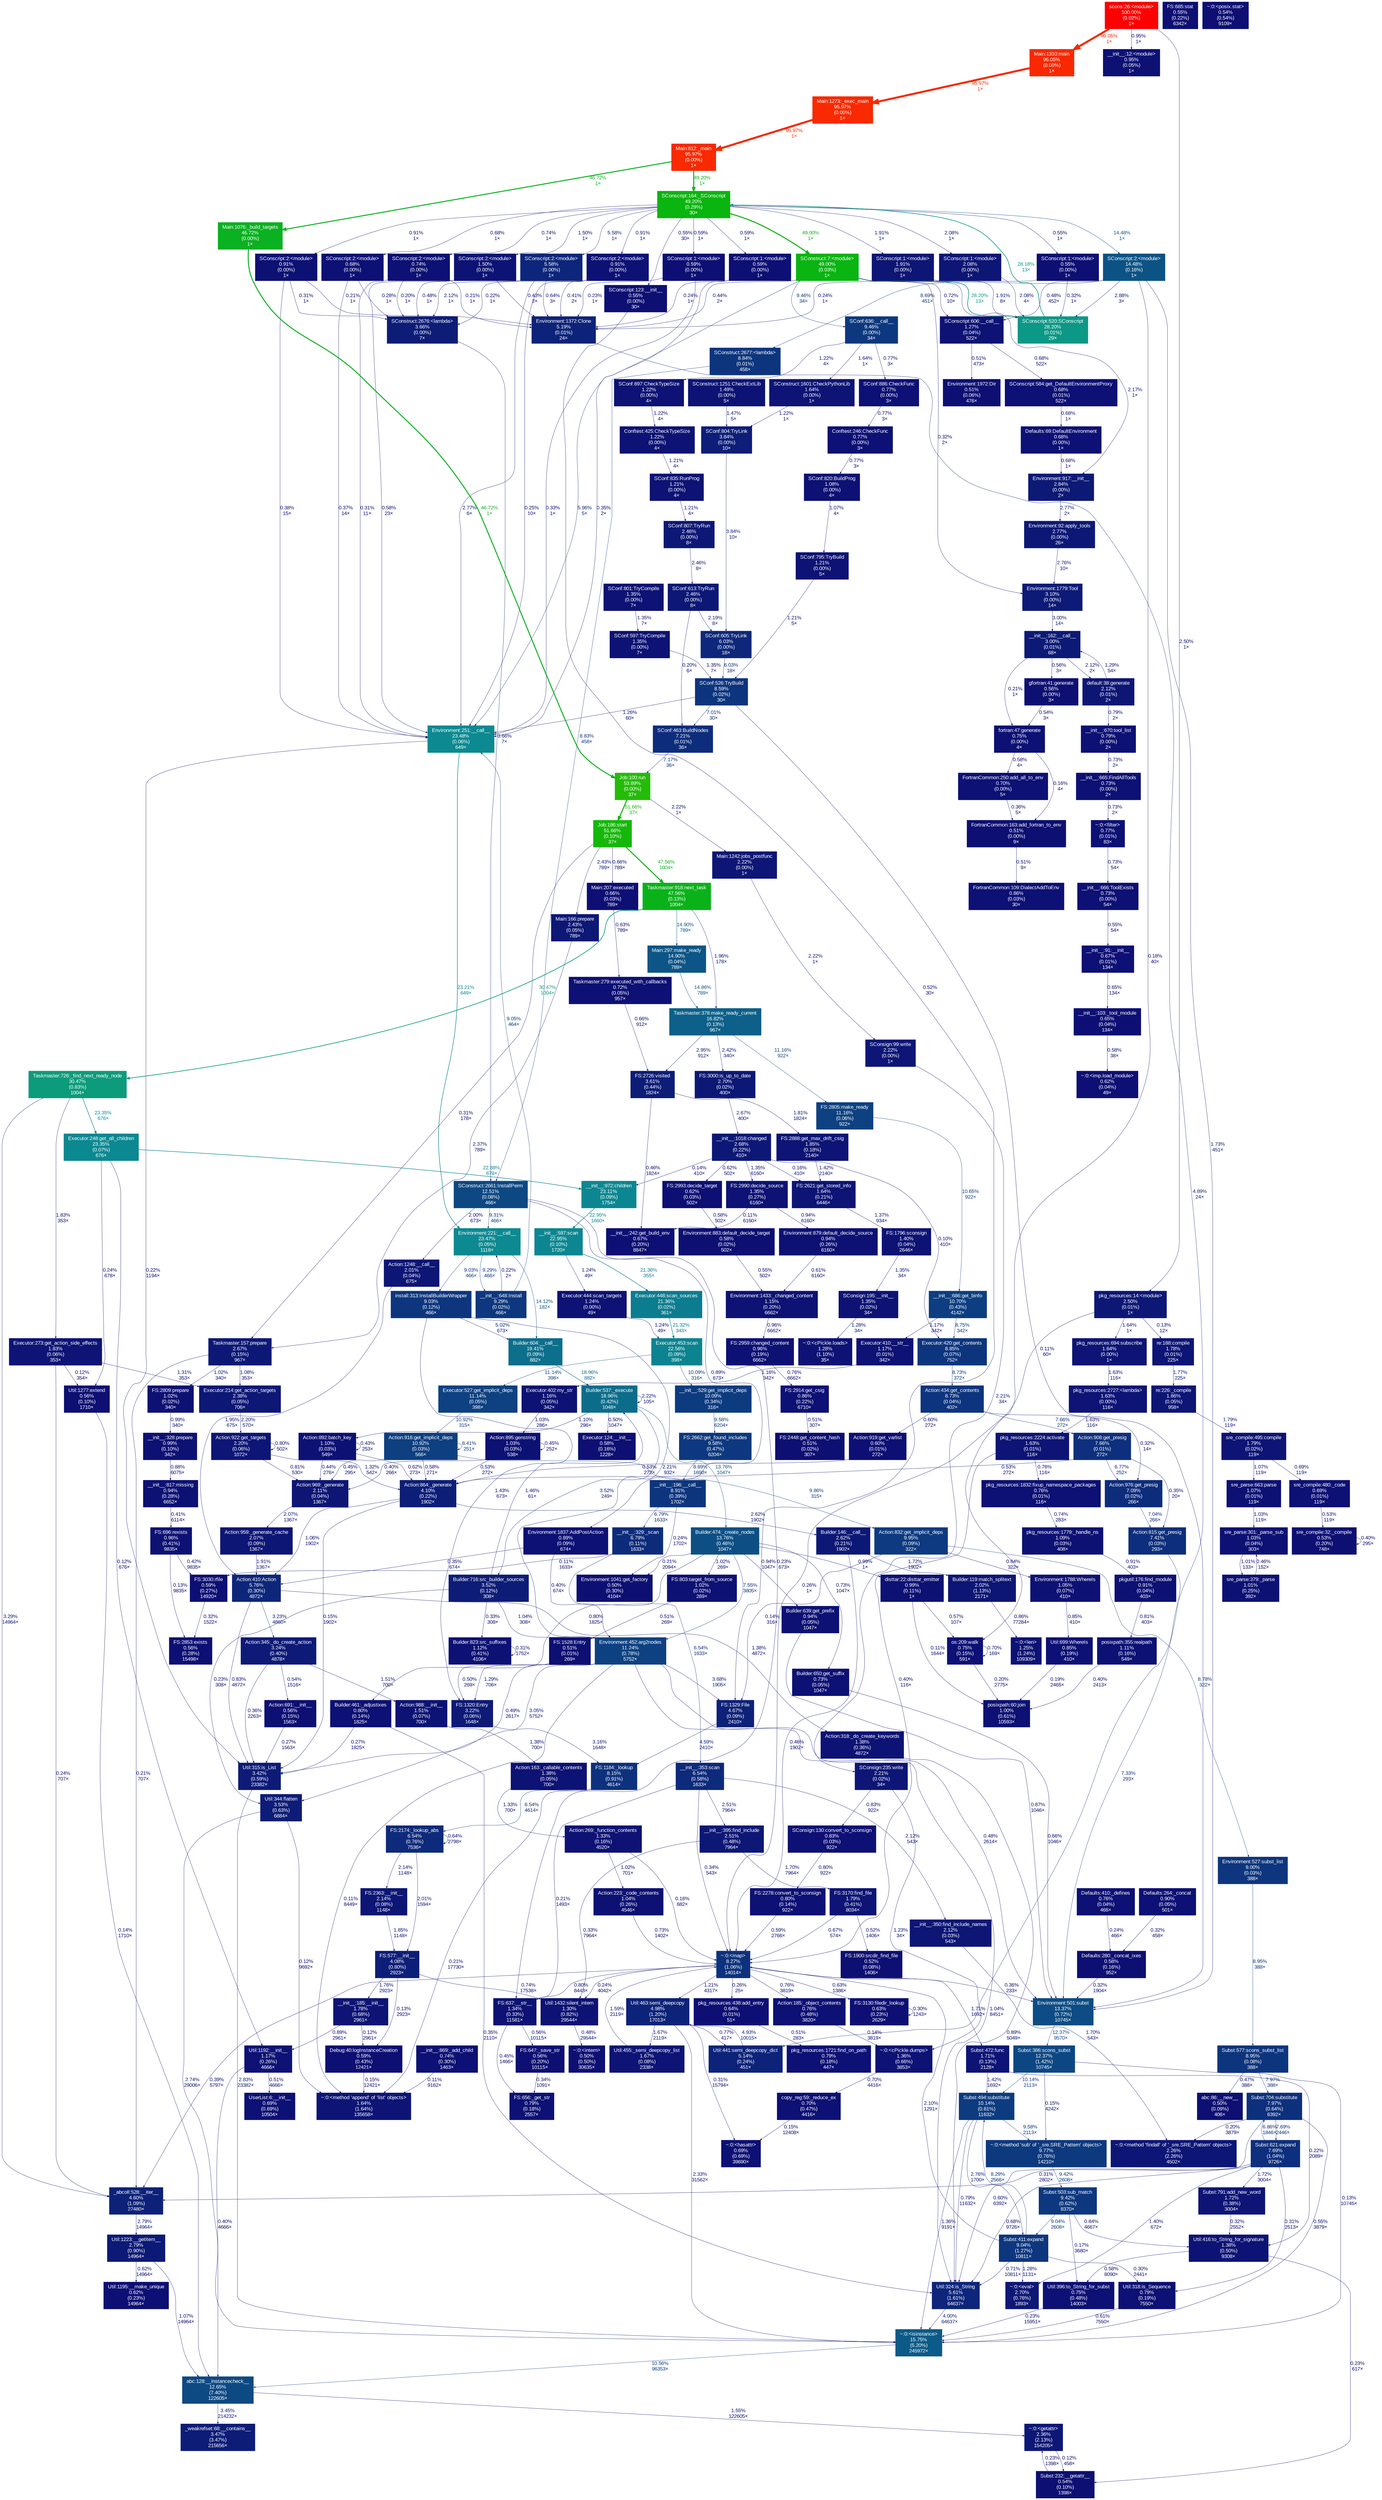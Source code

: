 digraph {
	graph [ranksep=0.25, fontname=Arial, nodesep=0.125];
	node [fontname=Arial, style=filled, height=0, width=0, shape=box, fontcolor=white];
	edge [fontname=Arial];
	0 [color="#0d2a7b", fontcolor="#ffffff", fontsize="10.00", label="FS:2174:_lookup_abs\n6.54%\n(0.76%)\n7536×"];
	0 -> 0 [color="#0d0f74", label="0.64%\n2798×", arrowsize="0.35", fontsize="10.00", fontcolor="#0d0f74", labeldistance="0.50", penwidth="0.50"];
	0 -> 934 [color="#0d1575", label="2.01%\n1594×", arrowsize="0.35", fontsize="10.00", fontcolor="#0d1575", labeldistance="0.50", penwidth="0.50"];
	0 -> 1350 [color="#0d1675", label="2.14%\n1148×", arrowsize="0.35", fontsize="10.00", fontcolor="#0d1675", labeldistance="0.50", penwidth="0.50"];
	1 [color="#0d317d", fontcolor="#ffffff", fontsize="10.00", label="FS:1184:_lookup\n8.15%\n(0.91%)\n4614×"];
	1 -> 0 [color="#0d2a7b", label="6.54%\n4614×", arrowsize="0.35", fontsize="10.00", fontcolor="#0d2a7b", labeldistance="0.50", penwidth="0.50"];
	1 -> 1808 [color="#0d0e73", label="0.21%\n17730×", arrowsize="0.35", fontsize="10.00", fontcolor="#0d0e73", labeldistance="0.50", penwidth="0.50"];
	7 [color="#0c9b7b", fontcolor="#ffffff", fontsize="10.00", label="Taskmaster:726:_find_next_ready_node\n30.47%\n(0.83%)\n1004×"];
	7 -> 1038 [color="#0c8891", label="23.35%\n676×", arrowsize="0.48", fontsize="10.00", fontcolor="#0c8891", labeldistance="0.93", penwidth="0.93"];
	7 -> 563 [color="#0d1b77", label="3.29%\n14964×", arrowsize="0.35", fontsize="10.00", fontcolor="#0d1b77", labeldistance="0.50", penwidth="0.50"];
	7 -> 531 [color="#0d1475", label="1.83%\n353×", arrowsize="0.35", fontsize="10.00", fontcolor="#0d1475", labeldistance="0.50", penwidth="0.50"];
	12 [color="#0d1074", fontcolor="#ffffff", fontsize="10.00", label="Util:699:WhereIs\n0.85%\n(0.19%)\n410×"];
	12 -> 476 [color="#0d0e73", label="0.19%\n2465×", arrowsize="0.35", fontsize="10.00", fontcolor="#0d0e73", labeldistance="0.50", penwidth="0.50"];
	13 [color="#0d1174", fontcolor="#ffffff", fontsize="10.00", label="Environment:1788:WhereIs\n1.05%\n(0.07%)\n410×"];
	13 -> 12 [color="#0d1074", label="0.85%\n410×", arrowsize="0.35", fontsize="10.00", fontcolor="#0d1074", labeldistance="0.50", penwidth="0.50"];
	14 [color="#0d1375", fontcolor="#ffffff", fontsize="10.00", label="SConscript:2:<module>\n1.50%\n(0.00%)\n1×"];
	14 -> 1318 [color="#0d0f73", label="0.48%\n1×", arrowsize="0.35", fontsize="10.00", fontcolor="#0d0f73", labeldistance="0.50", penwidth="0.50"];
	14 -> 230 [color="#0d0f73", label="0.43%\n2×", arrowsize="0.35", fontsize="10.00", fontcolor="#0d0f73", labeldistance="0.50", penwidth="0.50"];
	14 -> 1004 [color="#0d0f73", label="0.58%\n23×", arrowsize="0.35", fontsize="10.00", fontcolor="#0d0f73", labeldistance="0.50", penwidth="0.50"];
	15 [color="#0ab50f", fontcolor="#ffffff", fontsize="10.00", label="SConscript:164:_SConscript\n49.20%\n(0.29%)\n30×"];
	15 -> 640 [color="#0d0f74", label="0.59%\n1×", arrowsize="0.35", fontsize="10.00", fontcolor="#0d0f74", labeldistance="0.50", penwidth="0.50"];
	15 -> 523 [color="#0d0f73", label="0.55%\n30×", arrowsize="0.35", fontsize="10.00", fontcolor="#0d0f73", labeldistance="0.50", penwidth="0.50"];
	15 -> 14 [color="#0d1375", label="1.50%\n1×", arrowsize="0.35", fontsize="10.00", fontcolor="#0d1375", labeldistance="0.50", penwidth="0.50"];
	15 -> 48 [color="#0d1174", label="0.91%\n1×", arrowsize="0.35", fontsize="10.00", fontcolor="#0d1174", labeldistance="0.50", penwidth="0.50"];
	15 -> 324 [color="#0c5385", label="14.48%\n1×", arrowsize="0.38", fontsize="10.00", fontcolor="#0c5385", labeldistance="0.58", penwidth="0.58"];
	15 -> 90 [color="#0ab411", label="49.00%\n1×", arrowsize="0.70", fontsize="10.00", fontcolor="#0ab411", labeldistance="1.96", penwidth="1.96"];
	15 -> 93 [color="#0d257a", label="5.58%\n1×", arrowsize="0.35", fontsize="10.00", fontcolor="#0d257a", labeldistance="0.50", penwidth="0.50"];
	15 -> 614 [color="#0d1174", label="0.91%\n1×", arrowsize="0.35", fontsize="10.00", fontcolor="#0d1174", labeldistance="0.50", penwidth="0.50"];
	15 -> 615 [color="#0d1074", label="0.74%\n1×", arrowsize="0.35", fontsize="10.00", fontcolor="#0d1074", labeldistance="0.50", penwidth="0.50"];
	15 -> 616 [color="#0d0f74", label="0.59%\n1×", arrowsize="0.35", fontsize="10.00", fontcolor="#0d0f74", labeldistance="0.50", penwidth="0.50"];
	15 -> 620 [color="#0d1074", label="0.68%\n1×", arrowsize="0.35", fontsize="10.00", fontcolor="#0d1074", labeldistance="0.50", penwidth="0.50"];
	15 -> 633 [color="#0d0f73", label="0.55%\n1×", arrowsize="0.35", fontsize="10.00", fontcolor="#0d0f73", labeldistance="0.50", penwidth="0.50"];
	15 -> 635 [color="#0d1575", label="1.91%\n1×", arrowsize="0.35", fontsize="10.00", fontcolor="#0d1575", labeldistance="0.50", penwidth="0.50"];
	15 -> 639 [color="#0d1575", label="2.08%\n1×", arrowsize="0.35", fontsize="10.00", fontcolor="#0d1575", labeldistance="0.50", penwidth="0.50"];
	17 [color="#0d1074", fontcolor="#ffffff", fontsize="10.00", label="__init__:666:ToolExists\n0.73%\n(0.00%)\n54×"];
	17 -> 1346 [color="#0d0f73", label="0.55%\n54×", arrowsize="0.35", fontsize="10.00", fontcolor="#0d0f73", labeldistance="0.50", penwidth="0.50"];
	20 [color="#0d1174", fontcolor="#ffffff", fontsize="10.00", label="Action:892:batch_key\n1.10%\n(0.03%)\n549×"];
	20 -> 356 [color="#0d0f73", label="0.44%\n276×", arrowsize="0.35", fontsize="10.00", fontcolor="#0d0f73", labeldistance="0.50", penwidth="0.50"];
	20 -> 20 [color="#0d0e73", label="0.43%\n253×", arrowsize="0.35", fontsize="10.00", fontcolor="#0d0e73", labeldistance="0.50", penwidth="0.50"];
	20 -> 1102 [color="#0d0f74", label="0.62%\n273×", arrowsize="0.35", fontsize="10.00", fontcolor="#0d0f74", labeldistance="0.50", penwidth="0.50"];
	21 [color="#0c6d8b", fontcolor="#ffffff", fontsize="10.00", label="Builder:537:_execute\n18.96%\n(0.42%)\n1048×"];
	21 -> 148 [color="#0d1c77", label="3.52%\n249×", arrowsize="0.35", fontsize="10.00", fontcolor="#0d1c77", labeldistance="0.50", penwidth="0.50"];
	21 -> 21 [color="#0d1676", label="2.22%\n105×", arrowsize="0.35", fontsize="10.00", fontcolor="#0d1676", labeldistance="0.50", penwidth="0.50"];
	21 -> 289 [color="#0d0f73", label="0.50%\n1047×", arrowsize="0.35", fontsize="10.00", fontcolor="#0d0f73", labeldistance="0.50", penwidth="0.50"];
	21 -> 23 [color="#0d4f85", label="13.76%\n1047×", arrowsize="0.37", fontsize="10.00", fontcolor="#0d4f85", labeldistance="0.55", penwidth="0.55"];
	21 -> 20 [color="#0d1174", label="1.10%\n296×", arrowsize="0.35", fontsize="10.00", fontcolor="#0d1174", labeldistance="0.50", penwidth="0.50"];
	22 [color="#0d1074", fontcolor="#ffffff", fontsize="10.00", label="Builder:461:_adjustixes\n0.80%\n(0.14%)\n1825×"];
	22 -> 488 [color="#0d0e73", label="0.27%\n1825×", arrowsize="0.35", fontsize="10.00", fontcolor="#0d0e73", labeldistance="0.50", penwidth="0.50"];
	22 -> 492 [color="#0d0e73", label="0.35%\n2110×", arrowsize="0.35", fontsize="10.00", fontcolor="#0d0e73", labeldistance="0.50", penwidth="0.50"];
	23 [color="#0d4f85", fontcolor="#ffffff", fontsize="10.00", label="Builder:474:_create_nodes\n13.76%\n(0.46%)\n1047×"];
	23 -> 166 [color="#0d1174", label="1.02%\n269×", arrowsize="0.35", fontsize="10.00", fontcolor="#0d1174", labeldistance="0.50", penwidth="0.50"];
	23 -> 146 [color="#0d2e7c", label="7.55%\n3805×", arrowsize="0.35", fontsize="10.00", fontcolor="#0d2e7c", labeldistance="0.50", penwidth="0.50"];
	23 -> 756 [color="#0d1174", label="0.99%\n1×", arrowsize="0.35", fontsize="10.00", fontcolor="#0d1174", labeldistance="0.50", penwidth="0.50"];
	23 -> 22 [color="#0d1074", label="0.80%\n1825×", arrowsize="0.35", fontsize="10.00", fontcolor="#0d1074", labeldistance="0.50", penwidth="0.50"];
	23 -> 188 [color="#0d0e73", label="0.21%\n2094×", arrowsize="0.35", fontsize="10.00", fontcolor="#0d0e73", labeldistance="0.50", penwidth="0.50"];
	23 -> 442 [color="#0d1174", label="0.94%\n1047×", arrowsize="0.35", fontsize="10.00", fontcolor="#0d1174", labeldistance="0.50", penwidth="0.50"];
	23 -> 293 [color="#0d1074", label="0.73%\n1047×", arrowsize="0.35", fontsize="10.00", fontcolor="#0d1074", labeldistance="0.50", penwidth="0.50"];
	24 [color="#0d1274", fontcolor="#ffffff", fontsize="10.00", label="Environment:1433:_changed_content\n1.15%\n(0.20%)\n6662×"];
	24 -> 184 [color="#0d1174", label="0.96%\n6662×", arrowsize="0.35", fontsize="10.00", fontcolor="#0d1174", labeldistance="0.50", penwidth="0.50"];
	25 [color="#0d1174", fontcolor="#ffffff", fontsize="10.00", label="Environment:879:default_decide_source\n0.94%\n(0.26%)\n6160×"];
	25 -> 24 [color="#0d0f74", label="0.61%\n6160×", arrowsize="0.35", fontsize="10.00", fontcolor="#0d0f74", labeldistance="0.50", penwidth="0.50"];
	26 [color="#0d0f73", fontcolor="#ffffff", fontsize="10.00", label="Environment:883:default_decide_target\n0.58%\n(0.02%)\n502×"];
	26 -> 24 [color="#0d0f73", label="0.55%\n502×", arrowsize="0.35", fontsize="10.00", fontcolor="#0d0f73", labeldistance="0.50", penwidth="0.50"];
	34 [color="#0d2f7d", fontcolor="#ffffff", fontsize="10.00", label="Subst:621:expand\n7.69%\n(1.04%)\n9726×"];
	34 -> 492 [color="#0d1074", label="0.68%\n9726×", arrowsize="0.35", fontsize="10.00", fontcolor="#0d1074", labeldistance="0.50", penwidth="0.50"];
	34 -> 489 [color="#0d0e73", label="0.31%\n2513×", arrowsize="0.35", fontsize="10.00", fontcolor="#0d0e73", labeldistance="0.50", penwidth="0.50"];
	34 -> 563 [color="#0d0e73", label="0.31%\n2802×", arrowsize="0.35", fontsize="10.00", fontcolor="#0d0e73", labeldistance="0.50", penwidth="0.50"];
	34 -> 329 [color="#0d1475", label="1.72%\n3004×", arrowsize="0.35", fontsize="10.00", fontcolor="#0d1475", labeldistance="0.50", penwidth="0.50"];
	34 -> 511 [color="#0d2b7c", label="6.86%\n1846×", arrowsize="0.35", fontsize="10.00", fontcolor="#0d2b7c", labeldistance="0.50", penwidth="0.50"];
	34 -> 575 [color="#0d1375", label="1.40%\n672×", arrowsize="0.35", fontsize="10.00", fontcolor="#0d1375", labeldistance="0.50", penwidth="0.50"];
	48 [color="#0d1174", fontcolor="#ffffff", fontsize="10.00", label="SConscript:2:<module>\n0.91%\n(0.00%)\n1×"];
	48 -> 1318 [color="#0d0e73", label="0.22%\n1×", arrowsize="0.35", fontsize="10.00", fontcolor="#0d0e73", labeldistance="0.50", penwidth="0.50"];
	48 -> 230 [color="#0d0e73", label="0.41%\n2×", arrowsize="0.35", fontsize="10.00", fontcolor="#0d0e73", labeldistance="0.50", penwidth="0.50"];
	48 -> 1004 [color="#0d0e73", label="0.25%\n10×", arrowsize="0.35", fontsize="10.00", fontcolor="#0d0e73", labeldistance="0.50", penwidth="0.50"];
	52 [color="#0d0f74", fontcolor="#ffffff", fontsize="10.00", label="~:0:<imp.load_module>\n0.62%\n(0.04%)\n49×"];
	88 [color="#0d4181", fontcolor="#ffffff", fontsize="10.00", label="Executor:527:get_implicit_deps\n11.14%\n(0.05%)\n398×"];
	88 -> 941 [color="#0d3f81", label="10.92%\n315×", arrowsize="0.35", fontsize="10.00", fontcolor="#0d3f81", labeldistance="0.50", penwidth="0.50"];
	90 [color="#0ab411", fontcolor="#ffffff", fontsize="10.00", label="SConstruct:7:<module>\n49.00%\n(0.03%)\n1×"];
	90 -> 436 [color="#0d1074", label="0.72%\n10×", arrowsize="0.35", fontsize="10.00", fontcolor="#0d1074", labeldistance="0.50", penwidth="0.50"];
	90 -> 439 [color="#0c9886", label="28.20%\n13×", arrowsize="0.53", fontsize="10.00", fontcolor="#0c9886", labeldistance="1.13", penwidth="1.13"];
	90 -> 458 [color="#0d0e73", label="0.32%\n2×", arrowsize="0.35", fontsize="10.00", fontcolor="#0d0e73", labeldistance="0.50", penwidth="0.50"];
	90 -> 586 [color="#0d1676", label="2.17%\n1×", arrowsize="0.35", fontsize="10.00", fontcolor="#0d1676", labeldistance="0.50", penwidth="0.50"];
	90 -> 102 [color="#0d387f", label="9.46%\n34×", arrowsize="0.35", fontsize="10.00", fontcolor="#0d387f", labeldistance="0.50", penwidth="0.50"];
	90 -> 230 [color="#0d0f73", label="0.44%\n2×", arrowsize="0.35", fontsize="10.00", fontcolor="#0d0f73", labeldistance="0.50", penwidth="0.50"];
	90 -> 1004 [color="#0d277a", label="5.96%\n5×", arrowsize="0.35", fontsize="10.00", fontcolor="#0d277a", labeldistance="0.50", penwidth="0.50"];
	93 [color="#0d257a", fontcolor="#ffffff", fontsize="10.00", label="SConscript:2:<module>\n5.58%\n(0.00%)\n1×"];
	93 -> 230 [color="#0d0f74", label="0.64%\n3×", arrowsize="0.35", fontsize="10.00", fontcolor="#0d0f74", labeldistance="0.50", penwidth="0.50"];
	93 -> 1004 [color="#0d1876", label="2.77%\n6×", arrowsize="0.35", fontsize="10.00", fontcolor="#0d1876", labeldistance="0.50", penwidth="0.50"];
	93 -> 1318 [color="#0d1675", label="2.12%\n1×", arrowsize="0.35", fontsize="10.00", fontcolor="#0d1675", labeldistance="0.50", penwidth="0.50"];
	94 [color="#0d1375", fontcolor="#ffffff", fontsize="10.00", label="SConstruct:1251:CheckExtLib\n1.49%\n(0.00%)\n5×"];
	94 -> 834 [color="#0d1375", label="1.47%\n5×", arrowsize="0.35", fontsize="10.00", fontcolor="#0d1375", labeldistance="0.50", penwidth="0.50"];
	102 [color="#0d387f", fontcolor="#ffffff", fontsize="10.00", label="SConf:636:__call__\n9.46%\n(0.00%)\n34×"];
	102 -> 1548 [color="#0d1274", label="1.22%\n4×", arrowsize="0.35", fontsize="10.00", fontcolor="#0d1274", labeldistance="0.50", penwidth="0.50"];
	102 -> 327 [color="#0d1074", label="0.77%\n3×", arrowsize="0.35", fontsize="10.00", fontcolor="#0d1074", labeldistance="0.50", penwidth="0.50"];
	102 -> 734 [color="#0d1475", label="1.64%\n1×", arrowsize="0.35", fontsize="10.00", fontcolor="#0d1475", labeldistance="0.50", penwidth="0.50"];
	118 [color="#0d1074", fontcolor="#ffffff", fontsize="10.00", label="FortranCommon:109:DialectAddToEnv\n0.86%\n(0.03%)\n30×"];
	120 [color="#0d2279", fontcolor="#ffffff", fontsize="10.00", label="Util:463:semi_deepcopy\n4.98%\n(1.20%)\n17013×"];
	120 -> 480 [color="#0d1776", label="2.33%\n31562×", arrowsize="0.35", fontsize="10.00", fontcolor="#0d1776", labeldistance="0.50", penwidth="0.50"];
	120 -> 1515 [color="#0d0e73", label="0.31%\n15794×", arrowsize="0.35", fontsize="10.00", fontcolor="#0d0e73", labeldistance="0.50", penwidth="0.50"];
	120 -> 1147 [color="#0d1074", label="0.77%\n417×", arrowsize="0.35", fontsize="10.00", fontcolor="#0d1074", labeldistance="0.50", penwidth="0.50"];
	120 -> 719 [color="#0d1475", label="1.67%\n2119×", arrowsize="0.35", fontsize="10.00", fontcolor="#0d1475", labeldistance="0.50", penwidth="0.50"];
	122 [color="#0d0f73", fontcolor="#ffffff", fontsize="10.00", label="gfortran:41:generate\n0.56%\n(0.00%)\n3×"];
	122 -> 534 [color="#0d0f73", label="0.54%\n3×", arrowsize="0.35", fontsize="10.00", fontcolor="#0d0f73", labeldistance="0.50", penwidth="0.50"];
	145 [color="#f92801", fontcolor="#ffffff", fontsize="10.00", label="Main:1310:main\n96.05%\n(0.00%)\n1×"];
	145 -> 513 [color="#f92901", label="95.97%\n1×", arrowsize="0.98", fontsize="10.00", fontcolor="#f92901", labeldistance="3.84", penwidth="3.84"];
	146 [color="#0d4181", fontcolor="#ffffff", fontsize="10.00", label="Environment:452:arg2nodes\n11.24%\n(0.78%)\n5752×"];
	146 -> 488 [color="#0d0f73", label="0.49%\n2617×", arrowsize="0.35", fontsize="10.00", fontcolor="#0d0f73", labeldistance="0.50", penwidth="0.50"];
	146 -> 492 [color="#0d1174", label="1.04%\n8451×", arrowsize="0.35", fontsize="10.00", fontcolor="#0d1174", labeldistance="0.50", penwidth="0.50"];
	146 -> 1808 [color="#0d0d73", label="0.11%\n8449×", arrowsize="0.35", fontsize="10.00", fontcolor="#0d0d73", labeldistance="0.50", penwidth="0.50"];
	146 -> 504 [color="#0d1a77", label="3.05%\n5752×", arrowsize="0.35", fontsize="10.00", fontcolor="#0d1a77", labeldistance="0.50", penwidth="0.50"];
	146 -> 1048 [color="#0d1c77", label="3.68%\n1905×", arrowsize="0.35", fontsize="10.00", fontcolor="#0d1c77", labeldistance="0.50", penwidth="0.50"];
	146 -> 249 [color="#0d1274", label="1.29%\n706×", arrowsize="0.35", fontsize="10.00", fontcolor="#0d1274", labeldistance="0.50", penwidth="0.50"];
	146 -> 602 [color="#0d0f73", label="0.48%\n2614×", arrowsize="0.35", fontsize="10.00", fontcolor="#0d0f73", labeldistance="0.50", penwidth="0.50"];
	148 [color="#0d1c77", fontcolor="#ffffff", fontsize="10.00", label="Builder:716:src_builder_sources\n3.52%\n(0.12%)\n308×"];
	148 -> 175 [color="#0d0e73", label="0.33%\n308×", arrowsize="0.35", fontsize="10.00", fontcolor="#0d0e73", labeldistance="0.50", penwidth="0.50"];
	148 -> 146 [color="#0d1174", label="1.04%\n308×", arrowsize="0.35", fontsize="10.00", fontcolor="#0d1174", labeldistance="0.50", penwidth="0.50"];
	148 -> 21 [color="#0d1375", label="1.46%\n61×", arrowsize="0.35", fontsize="10.00", fontcolor="#0d1375", labeldistance="0.50", penwidth="0.50"];
	148 -> 504 [color="#0d0e73", label="0.23%\n308×", arrowsize="0.35", fontsize="10.00", fontcolor="#0d0e73", labeldistance="0.50", penwidth="0.50"];
	149 [color="#0d367e", fontcolor="#ffffff", fontsize="10.00", label="install:313:InstallBuilderWrapper\n9.03%\n(0.12%)\n466×"];
	149 -> 824 [color="#0d2379", label="5.02%\n673×", arrowsize="0.35", fontsize="10.00", fontcolor="#0d2379", labeldistance="0.50", penwidth="0.50"];
	149 -> 249 [color="#0d1375", label="1.43%\n673×", arrowsize="0.35", fontsize="10.00", fontcolor="#0d1375", labeldistance="0.50", penwidth="0.50"];
	149 -> 146 [color="#0d1676", label="2.21%\n932×", arrowsize="0.35", fontsize="10.00", fontcolor="#0d1676", labeldistance="0.50", penwidth="0.50"];
	152 [color="#0d1074", fontcolor="#ffffff", fontsize="10.00", label="Environment:1837:AddPostAction\n0.89%\n(0.09%)\n674×"];
	152 -> 146 [color="#0d0e73", label="0.40%\n674×", arrowsize="0.35", fontsize="10.00", fontcolor="#0d0e73", labeldistance="0.50", penwidth="0.50"];
	152 -> 853 [color="#0d0e73", label="0.35%\n674×", arrowsize="0.35", fontsize="10.00", fontcolor="#0d0e73", labeldistance="0.50", penwidth="0.50"];
	160 [color="#0d3e81", fontcolor="#ffffff", fontsize="10.00", label="__init__:686:get_binfo\n10.70%\n(0.43%)\n4142×"];
	160 -> 417 [color="#0d1274", label="1.17%\n342×", arrowsize="0.35", fontsize="10.00", fontcolor="#0d1274", labeldistance="0.50", penwidth="0.50"];
	160 -> 557 [color="#0d347e", label="8.75%\n342×", arrowsize="0.35", fontsize="10.00", fontcolor="#0d347e", labeldistance="0.50", penwidth="0.50"];
	162 [color="#0d1475", fontcolor="#ffffff", fontsize="10.00", label="sre_compile:495:compile\n1.79%\n(0.02%)\n119×"];
	162 -> 666 [color="#0d1074", label="0.69%\n119×", arrowsize="0.35", fontsize="10.00", fontcolor="#0d1074", labeldistance="0.50", penwidth="0.50"];
	162 -> 702 [color="#0d1174", label="1.07%\n119×", arrowsize="0.35", fontsize="10.00", fontcolor="#0d1174", labeldistance="0.50", penwidth="0.50"];
	166 [color="#0d1174", fontcolor="#ffffff", fontsize="10.00", label="FS:803:target_from_source\n1.02%\n(0.02%)\n269×"];
	166 -> 250 [color="#0d0f73", label="0.51%\n269×", arrowsize="0.35", fontsize="10.00", fontcolor="#0d0f73", labeldistance="0.50", penwidth="0.50"];
	173 [color="#15b809", fontcolor="#ffffff", fontsize="10.00", label="Job:186:start\n51.66%\n(0.10%)\n37×"];
	173 -> 225 [color="#0d0f74", label="0.66%\n789×", arrowsize="0.35", fontsize="10.00", fontcolor="#0d0f74", labeldistance="0.50", penwidth="0.50"];
	173 -> 281 [color="#0ab21a", label="47.56%\n1004×", arrowsize="0.69", fontsize="10.00", fontcolor="#0ab21a", labeldistance="1.90", penwidth="1.90"];
	173 -> 283 [color="#0d0e73", label="0.31%\n178×", arrowsize="0.35", fontsize="10.00", fontcolor="#0d0e73", labeldistance="0.50", penwidth="0.50"];
	173 -> 1557 [color="#0d1776", label="2.43%\n789×", arrowsize="0.35", fontsize="10.00", fontcolor="#0d1776", labeldistance="0.50", penwidth="0.50"];
	175 [color="#0d1174", fontcolor="#ffffff", fontsize="10.00", label="Builder:823:src_suffixes\n1.12%\n(0.41%)\n4106×"];
	175 -> 175 [color="#0d0e73", label="0.31%\n1752×", arrowsize="0.35", fontsize="10.00", fontcolor="#0d0e73", labeldistance="0.50", penwidth="0.50"];
	183 [color="#0d357e", fontcolor="#ffffff", fontsize="10.00", label="__init__:196:__call__\n8.91%\n(0.39%)\n1702×"];
	183 -> 649 [color="#0d2b7b", label="6.79%\n1633×", arrowsize="0.35", fontsize="10.00", fontcolor="#0d2b7b", labeldistance="0.50", penwidth="0.50"];
	183 -> 188 [color="#0d0e73", label="0.24%\n1702×", arrowsize="0.35", fontsize="10.00", fontcolor="#0d0e73", labeldistance="0.50", penwidth="0.50"];
	184 [color="#0d1174", fontcolor="#ffffff", fontsize="10.00", label="FS:2959:changed_content\n0.96%\n(0.19%)\n6662×"];
	184 -> 426 [color="#0d1074", label="0.76%\n6662×", arrowsize="0.35", fontsize="10.00", fontcolor="#0d1074", labeldistance="0.50", penwidth="0.50"];
	188 [color="#0d0f73", fontcolor="#ffffff", fontsize="10.00", label="Environment:1041:get_factory\n0.50%\n(0.30%)\n4104×"];
	189 [color="#0d0f73", fontcolor="#ffffff", fontsize="10.00", label="Environment:1972:Dir\n0.51%\n(0.06%)\n476×"];
	190 [color="#0d1977", fontcolor="#ffffff", fontsize="10.00", label="__init__:162:__call__\n3.00%\n(0.01%)\n68×"];
	190 -> 534 [color="#0d0e73", label="0.21%\n1×", arrowsize="0.35", fontsize="10.00", fontcolor="#0d0e73", labeldistance="0.50", penwidth="0.50"];
	190 -> 628 [color="#0d1675", label="2.12%\n2×", arrowsize="0.35", fontsize="10.00", fontcolor="#0d1675", labeldistance="0.50", penwidth="0.50"];
	190 -> 122 [color="#0d0f73", label="0.56%\n3×", arrowsize="0.35", fontsize="10.00", fontcolor="#0d0f73", labeldistance="0.50", penwidth="0.50"];
	204 [color="#0d1174", fontcolor="#ffffff", fontsize="10.00", label="__init__:12:<module>\n0.95%\n(0.05%)\n1×"];
	218 [color="#0c6089", fontcolor="#ffffff", fontsize="10.00", label="Taskmaster:378:make_ready_current\n16.82%\n(0.13%)\n967×"];
	218 -> 1064 [color="#0d1776", label="2.42%\n340×", arrowsize="0.35", fontsize="10.00", fontcolor="#0d1776", labeldistance="0.50", penwidth="0.50"];
	218 -> 954 [color="#0d4181", label="11.16%\n922×", arrowsize="0.35", fontsize="10.00", fontcolor="#0d4181", labeldistance="0.50", penwidth="0.50"];
	218 -> 219 [color="#0d1977", label="2.95%\n912×", arrowsize="0.35", fontsize="10.00", fontcolor="#0d1977", labeldistance="0.50", penwidth="0.50"];
	219 [color="#0d1c77", fontcolor="#ffffff", fontsize="10.00", label="FS:2726:visited\n3.61%\n(0.44%)\n1824×"];
	219 -> 582 [color="#0d1475", label="1.81%\n1824×", arrowsize="0.35", fontsize="10.00", fontcolor="#0d1475", labeldistance="0.50", penwidth="0.50"];
	219 -> 282 [color="#0d0f73", label="0.46%\n1824×", arrowsize="0.35", fontsize="10.00", fontcolor="#0d0f73", labeldistance="0.50", penwidth="0.50"];
	221 [color="#0c8691", fontcolor="#ffffff", fontsize="10.00", label="__init__:597:scan\n22.95%\n(0.10%)\n1720×"];
	221 -> 1415 [color="#0c7c8f", label="21.36%\n355×", arrowsize="0.46", fontsize="10.00", fontcolor="#0c7c8f", labeldistance="0.85", penwidth="0.85"];
	221 -> 1113 [color="#0d1274", label="1.24%\n49×", arrowsize="0.35", fontsize="10.00", fontcolor="#0d1274", labeldistance="0.50", penwidth="0.50"];
	224 [color="#0d1876", fontcolor="#ffffff", fontsize="10.00", label="__init__:1018:changed\n2.68%\n(0.22%)\n410×"];
	224 -> 331 [color="#0d1274", label="1.35%\n6160×", arrowsize="0.35", fontsize="10.00", fontcolor="#0d1274", labeldistance="0.50", penwidth="0.50"];
	224 -> 330 [color="#0d0f74", label="0.62%\n502×", arrowsize="0.35", fontsize="10.00", fontcolor="#0d0f74", labeldistance="0.50", penwidth="0.50"];
	224 -> 524 [color="#0d0d73", label="0.16%\n410×", arrowsize="0.35", fontsize="10.00", fontcolor="#0d0d73", labeldistance="0.50", penwidth="0.50"];
	224 -> 237 [color="#0d0d73", label="0.14%\n410×", arrowsize="0.35", fontsize="10.00", fontcolor="#0d0d73", labeldistance="0.50", penwidth="0.50"];
	224 -> 557 [color="#0d0d73", label="0.10%\n410×", arrowsize="0.35", fontsize="10.00", fontcolor="#0d0d73", labeldistance="0.50", penwidth="0.50"];
	225 [color="#0d0f74", fontcolor="#ffffff", fontsize="10.00", label="Main:207:executed\n0.66%\n(0.03%)\n789×"];
	225 -> 969 [color="#0d0f74", label="0.63%\n789×", arrowsize="0.35", fontsize="10.00", fontcolor="#0d0f74", labeldistance="0.50", penwidth="0.50"];
	230 [color="#0d2379", fontcolor="#ffffff", fontsize="10.00", label="Environment:1372:Clone\n5.19%\n(0.01%)\n24×"];
	230 -> 1147 [color="#0d2279", label="4.89%\n24×", arrowsize="0.35", fontsize="10.00", fontcolor="#0d2279", labeldistance="0.50", penwidth="0.50"];
	237 [color="#0c8791", fontcolor="#ffffff", fontsize="10.00", label="__init__:972:children\n23.11%\n(0.09%)\n1754×"];
	237 -> 221 [color="#0c8691", label="22.95%\n1660×", arrowsize="0.48", fontsize="10.00", fontcolor="#0c8691", labeldistance="0.92", penwidth="0.92"];
	240 [color="#0d327d", fontcolor="#ffffff", fontsize="10.00", label="~:0:<map>\n8.27%\n(1.06%)\n14014×"];
	240 -> 389 [color="#0d1074", label="0.76%\n3819×", arrowsize="0.35", fontsize="10.00", fontcolor="#0d1074", labeldistance="0.50", penwidth="0.50"];
	240 -> 689 [color="#0d0e73", label="0.26%\n25×", arrowsize="0.35", fontsize="10.00", fontcolor="#0d0e73", labeldistance="0.50", penwidth="0.50"];
	240 -> 563 [color="#0d0e73", label="0.39%\n5797×", arrowsize="0.35", fontsize="10.00", fontcolor="#0d0e73", labeldistance="0.50", penwidth="0.50"];
	240 -> 568 [color="#0d1475", label="1.71%\n1692×", arrowsize="0.35", fontsize="10.00", fontcolor="#0d1475", labeldistance="0.50", penwidth="0.50"];
	240 -> 602 [color="#0d0e73", label="0.36%\n233×", arrowsize="0.35", fontsize="10.00", fontcolor="#0d0e73", labeldistance="0.50", penwidth="0.50"];
	240 -> 366 [color="#0d0f74", label="0.63%\n1386×", arrowsize="0.35", fontsize="10.00", fontcolor="#0d0f74", labeldistance="0.50", penwidth="0.50"];
	240 -> 753 [color="#0d1074", label="0.80%\n8443×", arrowsize="0.35", fontsize="10.00", fontcolor="#0d1074", labeldistance="0.50", penwidth="0.50"];
	240 -> 120 [color="#0d1274", label="1.21%\n4317×", arrowsize="0.35", fontsize="10.00", fontcolor="#0d1274", labeldistance="0.50", penwidth="0.50"];
	240 -> 1532 [color="#0d0e73", label="0.24%\n4042×", arrowsize="0.35", fontsize="10.00", fontcolor="#0d0e73", labeldistance="0.50", penwidth="0.50"];
	245 [color="#0d347e", fontcolor="#ffffff", fontsize="10.00", label="SConf:526:TryBuild\n8.59%\n(0.02%)\n30×"];
	245 -> 1004 [color="#0d1274", label="1.26%\n60×", arrowsize="0.35", fontsize="10.00", fontcolor="#0d1274", labeldistance="0.50", penwidth="0.50"];
	245 -> 337 [color="#0d2c7c", label="7.01%\n30×", arrowsize="0.35", fontsize="10.00", fontcolor="#0d2c7c", labeldistance="0.50", penwidth="0.50"];
	245 -> 602 [color="#0d0d73", label="0.11%\n60×", arrowsize="0.35", fontsize="10.00", fontcolor="#0d0d73", labeldistance="0.50", penwidth="0.50"];
	247 [color="#0d1776", fontcolor="#ffffff", fontsize="10.00", label="SConf:613:TryRun\n2.46%\n(0.00%)\n8×"];
	247 -> 448 [color="#0d1676", label="2.19%\n8×", arrowsize="0.35", fontsize="10.00", fontcolor="#0d1676", labeldistance="0.50", penwidth="0.50"];
	247 -> 337 [color="#0d0e73", label="0.20%\n6×", arrowsize="0.35", fontsize="10.00", fontcolor="#0d0e73", labeldistance="0.50", penwidth="0.50"];
	249 [color="#0d1a77", fontcolor="#ffffff", fontsize="10.00", label="FS:1320:Entry\n3.22%\n(0.06%)\n1648×"];
	249 -> 1 [color="#0d1a77", label="3.16%\n1648×", arrowsize="0.35", fontsize="10.00", fontcolor="#0d1a77", labeldistance="0.50", penwidth="0.50"];
	250 [color="#0d0f73", fontcolor="#ffffff", fontsize="10.00", label="FS:1528:Entry\n0.51%\n(0.01%)\n269×"];
	250 -> 249 [color="#0d0f73", label="0.50%\n269×", arrowsize="0.35", fontsize="10.00", fontcolor="#0d0f73", labeldistance="0.50", penwidth="0.50"];
	252 [color="#0d0f73", fontcolor="#ffffff", fontsize="10.00", label="FS:685:stat\n0.55%\n(0.22%)\n6342×"];
	257 [color="#0d1074", fontcolor="#ffffff", fontsize="10.00", label="FS:656:_get_str\n0.79%\n(0.18%)\n2557×"];
	266 [color="#0d2a7b", fontcolor="#ffffff", fontsize="10.00", label="__init__:353:scan\n6.54%\n(0.58%)\n1633×"];
	266 -> 1123 [color="#0d1675", label="2.12%\n543×", arrowsize="0.35", fontsize="10.00", fontcolor="#0d1675", labeldistance="0.50", penwidth="0.50"];
	266 -> 550 [color="#0d1776", label="2.51%\n7964×", arrowsize="0.35", fontsize="10.00", fontcolor="#0d1776", labeldistance="0.50", penwidth="0.50"];
	266 -> 753 [color="#0d0e73", label="0.21%\n1493×", arrowsize="0.35", fontsize="10.00", fontcolor="#0d0e73", labeldistance="0.50", penwidth="0.50"];
	266 -> 240 [color="#0d0e73", label="0.34%\n543×", arrowsize="0.35", fontsize="10.00", fontcolor="#0d0e73", labeldistance="0.50", penwidth="0.50"];
	278 [color="#0d1776", fontcolor="#ffffff", fontsize="10.00", label="pkg_resources:14:<module>\n2.50%\n(0.01%)\n1×"];
	278 -> 595 [color="#0d1475", label="1.64%\n1×", arrowsize="0.35", fontsize="10.00", fontcolor="#0d1475", labeldistance="0.50", penwidth="0.50"];
	278 -> 1297 [color="#0d0d73", label="0.13%\n12×", arrowsize="0.35", fontsize="10.00", fontcolor="#0d0d73", labeldistance="0.50", penwidth="0.50"];
	278 -> 240 [color="#0d0e73", label="0.26%\n1×", arrowsize="0.35", fontsize="10.00", fontcolor="#0d0e73", labeldistance="0.50", penwidth="0.50"];
	281 [color="#0ab21a", fontcolor="#ffffff", fontsize="10.00", label="Taskmaster:918:next_task\n47.56%\n(0.13%)\n1004×"];
	281 -> 1670 [color="#0c5586", label="14.90%\n789×", arrowsize="0.39", fontsize="10.00", fontcolor="#0c5586", labeldistance="0.60", penwidth="0.60"];
	281 -> 7 [color="#0c9b7b", label="30.47%\n1004×", arrowsize="0.55", fontsize="10.00", fontcolor="#0c9b7b", labeldistance="1.22", penwidth="1.22"];
	281 -> 218 [color="#0d1575", label="1.96%\n178×", arrowsize="0.35", fontsize="10.00", fontcolor="#0d1575", labeldistance="0.50", penwidth="0.50"];
	282 [color="#0d0f74", fontcolor="#ffffff", fontsize="10.00", label="__init__:242:get_build_env\n0.67%\n(0.20%)\n8847×"];
	283 [color="#0d1876", fontcolor="#ffffff", fontsize="10.00", label="Taskmaster:157:prepare\n2.67%\n(0.15%)\n967×"];
	283 -> 998 [color="#0d1174", label="1.02%\n340×", arrowsize="0.35", fontsize="10.00", fontcolor="#0d1174", labeldistance="0.50", penwidth="0.50"];
	283 -> 563 [color="#0d0e73", label="0.21%\n707×", arrowsize="0.35", fontsize="10.00", fontcolor="#0d0e73", labeldistance="0.50", penwidth="0.50"];
	283 -> 1114 [color="#0d1174", label="1.08%\n353×", arrowsize="0.35", fontsize="10.00", fontcolor="#0d1174", labeldistance="0.50", penwidth="0.50"];
	287 [color="#0d1174", fontcolor="#ffffff", fontsize="10.00", label="pkgutil:176:find_module\n0.91%\n(0.04%)\n403×"];
	287 -> 750 [color="#0d1074", label="0.81%\n403×", arrowsize="0.35", fontsize="10.00", fontcolor="#0d1074", labeldistance="0.50", penwidth="0.50"];
	289 [color="#0d0f73", fontcolor="#ffffff", fontsize="10.00", label="Executor:124:__init__\n0.58%\n(0.16%)\n1228×"];
	291 [color="#0d0f74", fontcolor="#ffffff", fontsize="10.00", label="Action:919:get_varlist\n0.60%\n(0.01%)\n272×"];
	291 -> 1102 [color="#0d0f73", label="0.53%\n272×", arrowsize="0.35", fontsize="10.00", fontcolor="#0d0f73", labeldistance="0.50", penwidth="0.50"];
	292 [color="#0d347e", fontcolor="#ffffff", fontsize="10.00", label="Action:434:get_contents\n8.73%\n(0.04%)\n402×"];
	292 -> 291 [color="#0d0f74", label="0.60%\n272×", arrowsize="0.35", fontsize="10.00", fontcolor="#0d0f74", labeldistance="0.50", penwidth="0.50"];
	292 -> 1489 [color="#0d2f7d", label="7.66%\n272×", arrowsize="0.35", fontsize="10.00", fontcolor="#0d2f7d", labeldistance="0.50", penwidth="0.50"];
	292 -> 1488 [color="#0d0e73", label="0.32%\n14×", arrowsize="0.35", fontsize="10.00", fontcolor="#0d0e73", labeldistance="0.50", penwidth="0.50"];
	293 [color="#0d1074", fontcolor="#ffffff", fontsize="10.00", label="Builder:650:get_suffix\n0.73%\n(0.05%)\n1047×"];
	293 -> 602 [color="#0d0f74", label="0.66%\n1046×", arrowsize="0.35", fontsize="10.00", fontcolor="#0d0f74", labeldistance="0.50", penwidth="0.50"];
	301 [color="#0d387f", fontcolor="#ffffff", fontsize="10.00", label="FS:2662:get_found_includes\n9.58%\n(0.47%)\n6204×"];
	301 -> 183 [color="#0d357e", label="8.89%\n1690×", arrowsize="0.35", fontsize="10.00", fontcolor="#0d357e", labeldistance="0.50", penwidth="0.50"];
	320 [color="#0d4783", fontcolor="#ffffff", fontsize="10.00", label="Subst:386:scons_subst\n12.37%\n(1.42%)\n10745×"];
	320 -> 480 [color="#0d0d73", label="0.13%\n10745×", arrowsize="0.35", fontsize="10.00", fontcolor="#0d0d73", labeldistance="0.50", penwidth="0.50"];
	320 -> 514 [color="#0d3b80", label="10.14%\n2113×", arrowsize="0.35", fontsize="10.00", fontcolor="#0d3b80", labeldistance="0.50", penwidth="0.50"];
	320 -> 1321 [color="#0d0d73", label="0.15%\n4242×", arrowsize="0.35", fontsize="10.00", fontcolor="#0d0d73", labeldistance="0.50", penwidth="0.50"];
	324 [color="#0c5385", fontcolor="#ffffff", fontsize="10.00", label="SConscript:2:<module>\n14.48%\n(0.16%)\n1×"];
	324 -> 873 [color="#0d0d73", label="0.18%\n40×", arrowsize="0.35", fontsize="10.00", fontcolor="#0d0d73", labeldistance="0.50", penwidth="0.50"];
	324 -> 436 [color="#0d0f73", label="0.48%\n452×", arrowsize="0.35", fontsize="10.00", fontcolor="#0d0f73", labeldistance="0.50", penwidth="0.50"];
	324 -> 1302 [color="#0d347e", label="8.69%\n451×", arrowsize="0.35", fontsize="10.00", fontcolor="#0d347e", labeldistance="0.50", penwidth="0.50"];
	324 -> 439 [color="#0d1976", label="2.88%\n3×", arrowsize="0.35", fontsize="10.00", fontcolor="#0d1976", labeldistance="0.50", penwidth="0.50"];
	324 -> 602 [color="#0d1475", label="1.73%\n451×", arrowsize="0.35", fontsize="10.00", fontcolor="#0d1475", labeldistance="0.50", penwidth="0.50"];
	326 [color="#0d1074", fontcolor="#ffffff", fontsize="10.00", label="Conftest:246:CheckFunc\n0.77%\n(0.00%)\n3×"];
	326 -> 591 [color="#0d1074", label="0.77%\n3×", arrowsize="0.35", fontsize="10.00", fontcolor="#0d1074", labeldistance="0.50", penwidth="0.50"];
	327 [color="#0d1074", fontcolor="#ffffff", fontsize="10.00", label="SConf:886:CheckFunc\n0.77%\n(0.00%)\n3×"];
	327 -> 326 [color="#0d1074", label="0.77%\n3×", arrowsize="0.35", fontsize="10.00", fontcolor="#0d1074", labeldistance="0.50", penwidth="0.50"];
	329 [color="#0d1475", fontcolor="#ffffff", fontsize="10.00", label="Subst:791:add_new_word\n1.72%\n(0.38%)\n3004×"];
	329 -> 376 [color="#0d0e73", label="0.32%\n2552×", arrowsize="0.35", fontsize="10.00", fontcolor="#0d0e73", labeldistance="0.50", penwidth="0.50"];
	330 [color="#0d0f74", fontcolor="#ffffff", fontsize="10.00", label="FS:2993:decide_target\n0.62%\n(0.03%)\n502×"];
	330 -> 26 [color="#0d0f73", label="0.58%\n502×", arrowsize="0.35", fontsize="10.00", fontcolor="#0d0f73", labeldistance="0.50", penwidth="0.50"];
	331 [color="#0d1274", fontcolor="#ffffff", fontsize="10.00", label="FS:2990:decide_source\n1.35%\n(0.27%)\n6160×"];
	331 -> 25 [color="#0d1174", label="0.94%\n6160×", arrowsize="0.35", fontsize="10.00", fontcolor="#0d1174", labeldistance="0.50", penwidth="0.50"];
	331 -> 282 [color="#0d0d73", label="0.11%\n6160×", arrowsize="0.35", fontsize="10.00", fontcolor="#0d0d73", labeldistance="0.50", penwidth="0.50"];
	333 [color="#ff0000", fontcolor="#ffffff", fontsize="10.00", label="scons:26:<module>\n100.00%\n(0.02%)\n1×"];
	333 -> 145 [color="#f92801", label="96.05%\n1×", arrowsize="0.98", fontsize="10.00", fontcolor="#f92801", labeldistance="3.84", penwidth="3.84"];
	333 -> 204 [color="#0d1174", label="0.95%\n1×", arrowsize="0.35", fontsize="10.00", fontcolor="#0d1174", labeldistance="0.50", penwidth="0.50"];
	333 -> 278 [color="#0d1776", label="2.50%\n1×", arrowsize="0.35", fontsize="10.00", fontcolor="#0d1776", labeldistance="0.50", penwidth="0.50"];
	337 [color="#0d2d7c", fontcolor="#ffffff", fontsize="10.00", label="SConf:463:BuildNodes\n7.21%\n(0.01%)\n36×"];
	337 -> 1177 [color="#0d2d7c", label="7.17%\n36×", arrowsize="0.35", fontsize="10.00", fontcolor="#0d2d7c", labeldistance="0.50", penwidth="0.50"];
	338 [color="#f92901", fontcolor="#ffffff", fontsize="10.00", label="Main:812:_main\n95.97%\n(0.00%)\n1×"];
	338 -> 15 [color="#0ab50f", label="49.20%\n1×", arrowsize="0.70", fontsize="10.00", fontcolor="#0ab50f", labeldistance="1.97", penwidth="1.97"];
	338 -> 678 [color="#0ab120", label="46.72%\n1×", arrowsize="0.68", fontsize="10.00", fontcolor="#0ab120", labeldistance="1.87", penwidth="1.87"];
	346 [color="#0c8390", fontcolor="#ffffff", fontsize="10.00", label="Executor:453:scan\n22.56%\n(0.09%)\n398×"];
	346 -> 88 [color="#0d4181", label="11.14%\n398×", arrowsize="0.35", fontsize="10.00", fontcolor="#0d4181", labeldistance="0.50", penwidth="0.50"];
	346 -> 860 [color="#0d3b80", label="10.09%\n316×", arrowsize="0.35", fontsize="10.00", fontcolor="#0d3b80", labeldistance="0.50", penwidth="0.50"];
	355 [color="#0d1575", fontcolor="#ffffff", fontsize="10.00", label="Action:959:_generate_cache\n2.07%\n(0.09%)\n1367×"];
	355 -> 853 [color="#0d1575", label="1.91%\n1367×", arrowsize="0.35", fontsize="10.00", fontcolor="#0d1575", labeldistance="0.50", penwidth="0.50"];
	356 [color="#0d1675", fontcolor="#ffffff", fontsize="10.00", label="Action:969:_generate\n2.11%\n(0.04%)\n1367×"];
	356 -> 355 [color="#0d1575", label="2.07%\n1367×", arrowsize="0.35", fontsize="10.00", fontcolor="#0d1575", labeldistance="0.50", penwidth="0.50"];
	363 [color="#0d1475", fontcolor="#ffffff", fontsize="10.00", label="__init__:185:__init__\n1.78%\n(0.68%)\n2961×"];
	363 -> 1348 [color="#0d0d73", label="0.12%\n2961×", arrowsize="0.35", fontsize="10.00", fontcolor="#0d0d73", labeldistance="0.50", penwidth="0.50"];
	363 -> 1382 [color="#0d1074", label="0.89%\n2961×", arrowsize="0.35", fontsize="10.00", fontcolor="#0d1074", labeldistance="0.50", penwidth="0.50"];
	366 [color="#0d0f74", fontcolor="#ffffff", fontsize="10.00", label="FS:3130:filedir_lookup\n0.63%\n(0.23%)\n2629×"];
	366 -> 366 [color="#0d0e73", label="0.30%\n1243×", arrowsize="0.35", fontsize="10.00", fontcolor="#0d0e73", labeldistance="0.50", penwidth="0.50"];
	374 [color="#0d1174", fontcolor="#ffffff", fontsize="10.00", label="__init__:817:missing\n0.94%\n(0.28%)\n6652×"];
	374 -> 644 [color="#0d0e73", label="0.41%\n6114×", arrowsize="0.35", fontsize="10.00", fontcolor="#0d0e73", labeldistance="0.50", penwidth="0.50"];
	376 [color="#0d1275", fontcolor="#ffffff", fontsize="10.00", label="Util:416:to_String_for_signature\n1.38%\n(0.50%)\n9308×"];
	376 -> 408 [color="#0d0e73", label="0.23%\n617×", arrowsize="0.35", fontsize="10.00", fontcolor="#0d0e73", labeldistance="0.50", penwidth="0.50"];
	376 -> 503 [color="#0d0f73", label="0.58%\n8090×", arrowsize="0.35", fontsize="10.00", fontcolor="#0d0f73", labeldistance="0.50", penwidth="0.50"];
	389 [color="#0d1074", fontcolor="#ffffff", fontsize="10.00", label="Action:185:_object_contents\n0.76%\n(0.48%)\n3820×"];
	389 -> 551 [color="#0d0d73", label="0.14%\n3819×", arrowsize="0.35", fontsize="10.00", fontcolor="#0d0d73", labeldistance="0.50", penwidth="0.50"];
	390 [color="#0d1274", fontcolor="#ffffff", fontsize="10.00", label="Action:269:_function_contents\n1.33%\n(0.16%)\n4520×"];
	390 -> 240 [color="#0d0d73", label="0.16%\n682×", arrowsize="0.35", fontsize="10.00", fontcolor="#0d0d73", labeldistance="0.50", penwidth="0.50"];
	390 -> 717 [color="#0d1174", label="1.02%\n701×", arrowsize="0.35", fontsize="10.00", fontcolor="#0d1174", labeldistance="0.50", penwidth="0.50"];
	396 [color="#0d0f74", fontcolor="#ffffff", fontsize="10.00", label="FS:3030:rfile\n0.59%\n(0.27%)\n14920×"];
	396 -> 553 [color="#0d0e73", label="0.32%\n1522×", arrowsize="0.35", fontsize="10.00", fontcolor="#0d0e73", labeldistance="0.50", penwidth="0.50"];
	399 [color="#0d0f73", fontcolor="#ffffff", fontsize="10.00", label="FS:1900:srcdir_find_file\n0.52%\n(0.08%)\n1406×"];
	408 [color="#0d0f73", fontcolor="#ffffff", fontsize="10.00", label="Subst:232:__getattr__\n0.54%\n(0.10%)\n1398×"];
	408 -> 409 [color="#0d0e73", label="0.23%\n1398×", arrowsize="0.35", fontsize="10.00", fontcolor="#0d0e73", labeldistance="0.50", penwidth="0.50"];
	409 [color="#0d1776", fontcolor="#ffffff", fontsize="10.00", label="~:0:<getattr>\n2.36%\n(2.13%)\n154205×"];
	409 -> 408 [color="#0d0d73", label="0.12%\n458×", arrowsize="0.35", fontsize="10.00", fontcolor="#0d0d73", labeldistance="0.50", penwidth="0.50"];
	416 [color="#0d1274", fontcolor="#ffffff", fontsize="10.00", label="Executor:402:my_str\n1.16%\n(0.05%)\n342×"];
	416 -> 942 [color="#0d1174", label="1.03%\n286×", arrowsize="0.35", fontsize="10.00", fontcolor="#0d1174", labeldistance="0.50", penwidth="0.50"];
	417 [color="#0d1274", fontcolor="#ffffff", fontsize="10.00", label="Executor:410:__str__\n1.17%\n(0.01%)\n342×"];
	417 -> 416 [color="#0d1274", label="1.16%\n342×", arrowsize="0.35", fontsize="10.00", fontcolor="#0d1274", labeldistance="0.50", penwidth="0.50"];
	419 [color="#0d1174", fontcolor="#ffffff", fontsize="10.00", label="pkg_resources:1779:_handle_ns\n1.09%\n(0.03%)\n408×"];
	419 -> 287 [color="#0d1174", label="0.91%\n403×", arrowsize="0.35", fontsize="10.00", fontcolor="#0d1174", labeldistance="0.50", penwidth="0.50"];
	421 [color="#0d1074", fontcolor="#ffffff", fontsize="10.00", label="pkg_resources:1832:fixup_namespace_packages\n0.76%\n(0.01%)\n116×"];
	421 -> 419 [color="#0d1074", label="0.74%\n283×", arrowsize="0.35", fontsize="10.00", fontcolor="#0d1074", labeldistance="0.50", penwidth="0.50"];
	423 [color="#0d1074", fontcolor="#ffffff", fontsize="10.00", label="~:0:<filter>\n0.77%\n(0.01%)\n83×"];
	423 -> 17 [color="#0d1074", label="0.73%\n54×", arrowsize="0.35", fontsize="10.00", fontcolor="#0d1074", labeldistance="0.50", penwidth="0.50"];
	426 [color="#0d1074", fontcolor="#ffffff", fontsize="10.00", label="FS:2914:get_csig\n0.86%\n(0.22%)\n6710×"];
	426 -> 648 [color="#0d0f73", label="0.51%\n307×", arrowsize="0.35", fontsize="10.00", fontcolor="#0d0f73", labeldistance="0.50", penwidth="0.50"];
	429 [color="#0d1074", fontcolor="#ffffff", fontsize="10.00", label="pkg_resources:1721:find_on_path\n0.79%\n(0.18%)\n447×"];
	436 [color="#0d1274", fontcolor="#ffffff", fontsize="10.00", label="SConscript:606:__call__\n1.27%\n(0.04%)\n522×"];
	436 -> 1032 [color="#0d1074", label="0.68%\n522×", arrowsize="0.35", fontsize="10.00", fontcolor="#0d1074", labeldistance="0.50", penwidth="0.50"];
	436 -> 189 [color="#0d0f73", label="0.51%\n473×", arrowsize="0.35", fontsize="10.00", fontcolor="#0d0f73", labeldistance="0.50", penwidth="0.50"];
	439 [color="#0c9886", fontcolor="#ffffff", fontsize="10.00", label="SConscript:520:SConscript\n28.20%\n(0.01%)\n29×"];
	439 -> 15 [color="#0c9886", label="28.18%\n13×", arrowsize="0.53", fontsize="10.00", fontcolor="#0c9886", labeldistance="1.13", penwidth="1.13"];
	442 [color="#0d1174", fontcolor="#ffffff", fontsize="10.00", label="Builder:639:get_prefix\n0.94%\n(0.05%)\n1047×"];
	442 -> 602 [color="#0d1074", label="0.87%\n1046×", arrowsize="0.35", fontsize="10.00", fontcolor="#0d1074", labeldistance="0.50", penwidth="0.50"];
	448 [color="#0d277a", fontcolor="#ffffff", fontsize="10.00", label="SConf:605:TryLink\n6.03%\n(0.00%)\n18×"];
	448 -> 245 [color="#0d277a", label="6.03%\n18×", arrowsize="0.35", fontsize="10.00", fontcolor="#0d277a", labeldistance="0.50", penwidth="0.50"];
	449 [color="#0d1274", fontcolor="#ffffff", fontsize="10.00", label="SConf:795:TryBuild\n1.21%\n(0.00%)\n5×"];
	449 -> 245 [color="#0d1274", label="1.21%\n5×", arrowsize="0.35", fontsize="10.00", fontcolor="#0d1274", labeldistance="0.50", penwidth="0.50"];
	450 [color="#0d1274", fontcolor="#ffffff", fontsize="10.00", label="SConf:597:TryCompile\n1.35%\n(0.00%)\n7×"];
	450 -> 245 [color="#0d1274", label="1.35%\n7×", arrowsize="0.35", fontsize="10.00", fontcolor="#0d1274", labeldistance="0.50", penwidth="0.50"];
	451 [color="#0d0f73", fontcolor="#ffffff", fontsize="10.00", label="~:0:<posix.stat>\n0.54%\n(0.54%)\n9109×"];
	458 [color="#0d1a77", fontcolor="#ffffff", fontsize="10.00", label="Environment:1779:Tool\n3.10%\n(0.00%)\n14×"];
	458 -> 190 [color="#0d1977", label="3.00%\n14×", arrowsize="0.35", fontsize="10.00", fontcolor="#0d1977", labeldistance="0.50", penwidth="0.50"];
	460 [color="#0d1876", fontcolor="#ffffff", fontsize="10.00", label="Environment:92:apply_tools\n2.77%\n(0.00%)\n26×"];
	460 -> 458 [color="#0d1876", label="2.76%\n10×", arrowsize="0.35", fontsize="10.00", fontcolor="#0d1876", labeldistance="0.50", penwidth="0.50"];
	461 [color="#0d0f73", fontcolor="#ffffff", fontsize="10.00", label="Action:691:__init__\n0.56%\n(0.15%)\n1563×"];
	461 -> 488 [color="#0d0e73", label="0.27%\n1563×", arrowsize="0.35", fontsize="10.00", fontcolor="#0d0e73", labeldistance="0.50", penwidth="0.50"];
	463 [color="#0d1a77", fontcolor="#ffffff", fontsize="10.00", label="Action:345:_do_create_action\n3.24%\n(0.40%)\n4878×"];
	463 -> 488 [color="#0d0e73", label="0.36%\n2263×", arrowsize="0.35", fontsize="10.00", fontcolor="#0d0e73", labeldistance="0.50", penwidth="0.50"];
	463 -> 461 [color="#0d0f73", label="0.54%\n1516×", arrowsize="0.35", fontsize="10.00", fontcolor="#0d0f73", labeldistance="0.50", penwidth="0.50"];
	463 -> 1352 [color="#0d1375", label="1.51%\n700×", arrowsize="0.35", fontsize="10.00", fontcolor="#0d1375", labeldistance="0.50", penwidth="0.50"];
	476 [color="#0d1174", fontcolor="#ffffff", fontsize="10.00", label="posixpath:60:join\n1.00%\n(0.61%)\n10593×"];
	480 [color="#0c5a87", fontcolor="#ffffff", fontsize="10.00", label="~:0:<isinstance>\n15.75%\n(5.20%)\n245972×"];
	480 -> 572 [color="#0d3d80", label="10.56%\n96353×", arrowsize="0.35", fontsize="10.00", fontcolor="#0d3d80", labeldistance="0.50", penwidth="0.50"];
	488 [color="#0d1b77", fontcolor="#ffffff", fontsize="10.00", label="Util:315:is_List\n3.42%\n(0.59%)\n23382×"];
	488 -> 480 [color="#0d1976", label="2.83%\n23382×", arrowsize="0.35", fontsize="10.00", fontcolor="#0d1976", labeldistance="0.50", penwidth="0.50"];
	489 [color="#0d1074", fontcolor="#ffffff", fontsize="10.00", label="Util:318:is_Sequence\n0.79%\n(0.19%)\n7550×"];
	489 -> 480 [color="#0d0f74", label="0.61%\n7550×", arrowsize="0.35", fontsize="10.00", fontcolor="#0d0f74", labeldistance="0.50", penwidth="0.50"];
	492 [color="#0d257a", fontcolor="#ffffff", fontsize="10.00", label="Util:324:is_String\n5.61%\n(1.61%)\n64637×"];
	492 -> 480 [color="#0d1e78", label="4.00%\n64637×", arrowsize="0.35", fontsize="10.00", fontcolor="#0d1e78", labeldistance="0.50", penwidth="0.50"];
	503 [color="#0d1074", fontcolor="#ffffff", fontsize="10.00", label="Util:396:to_String_for_subst\n0.75%\n(0.48%)\n14003×"];
	503 -> 480 [color="#0d0e73", label="0.23%\n15951×", arrowsize="0.35", fontsize="10.00", fontcolor="#0d0e73", labeldistance="0.50", penwidth="0.50"];
	504 [color="#0d1c77", fontcolor="#ffffff", fontsize="10.00", label="Util:344:flatten\n3.53%\n(0.63%)\n6884×"];
	504 -> 480 [color="#0d1876", label="2.74%\n29006×", arrowsize="0.35", fontsize="10.00", fontcolor="#0d1876", labeldistance="0.50", penwidth="0.50"];
	504 -> 1808 [color="#0d0d73", label="0.12%\n9692×", arrowsize="0.35", fontsize="10.00", fontcolor="#0d0d73", labeldistance="0.50", penwidth="0.50"];
	510 [color="#0d1575", fontcolor="#ffffff", fontsize="10.00", label="re:226:_compile\n1.86%\n(0.05%)\n958×"];
	510 -> 162 [color="#0d1475", label="1.79%\n119×", arrowsize="0.35", fontsize="10.00", fontcolor="#0d1475", labeldistance="0.50", penwidth="0.50"];
	511 [color="#0d307d", fontcolor="#ffffff", fontsize="10.00", label="Subst:704:substitute\n7.97%\n(0.64%)\n6392×"];
	511 -> 480 [color="#0d0f73", label="0.55%\n3879×", arrowsize="0.35", fontsize="10.00", fontcolor="#0d0f73", labeldistance="0.50", penwidth="0.50"];
	511 -> 34 [color="#0d2f7d", label="7.69%\n2446×", arrowsize="0.35", fontsize="10.00", fontcolor="#0d2f7d", labeldistance="0.50", penwidth="0.50"];
	511 -> 492 [color="#0d0f74", label="0.60%\n6392×", arrowsize="0.35", fontsize="10.00", fontcolor="#0d0f74", labeldistance="0.50", penwidth="0.50"];
	511 -> 573 [color="#0d0e73", label="0.20%\n3879×", arrowsize="0.35", fontsize="10.00", fontcolor="#0d0e73", labeldistance="0.50", penwidth="0.50"];
	512 [color="#0d1274", fontcolor="#ffffff", fontsize="10.00", label="SConsign:195:__init__\n1.35%\n(0.02%)\n34×"];
	512 -> 562 [color="#0d1274", label="1.28%\n34×", arrowsize="0.35", fontsize="10.00", fontcolor="#0d1274", labeldistance="0.50", penwidth="0.50"];
	513 [color="#f92901", fontcolor="#ffffff", fontsize="10.00", label="Main:1273:_exec_main\n95.97%\n(0.00%)\n1×"];
	513 -> 338 [color="#f92901", label="95.97%\n1×", arrowsize="0.98", fontsize="10.00", fontcolor="#f92901", labeldistance="3.84", penwidth="3.84"];
	514 [color="#0d3b80", fontcolor="#ffffff", fontsize="10.00", label="Subst:494:substitute\n10.14%\n(0.81%)\n11632×"];
	514 -> 480 [color="#0d1274", label="1.36%\n9191×", arrowsize="0.35", fontsize="10.00", fontcolor="#0d1274", labeldistance="0.50", penwidth="0.50"];
	514 -> 492 [color="#0d1074", label="0.79%\n11632×", arrowsize="0.35", fontsize="10.00", fontcolor="#0d1074", labeldistance="0.50", penwidth="0.50"];
	514 -> 554 [color="#0d1876", label="2.76%\n1700×", arrowsize="0.35", fontsize="10.00", fontcolor="#0d1876", labeldistance="0.50", penwidth="0.50"];
	514 -> 1321 [color="#0d397f", label="9.58%\n2113×", arrowsize="0.35", fontsize="10.00", fontcolor="#0d397f", labeldistance="0.50", penwidth="0.50"];
	521 [color="#0d0f73", fontcolor="#ffffff", fontsize="10.00", label="Defaults:280:_concat_ixes\n0.58%\n(0.16%)\n952×"];
	521 -> 602 [color="#0d0e73", label="0.32%\n1904×", arrowsize="0.35", fontsize="10.00", fontcolor="#0d0e73", labeldistance="0.50", penwidth="0.50"];
	523 [color="#0d0f73", fontcolor="#ffffff", fontsize="10.00", label="SConscript:123:__init__\n0.55%\n(0.00%)\n30×"];
	523 -> 1048 [color="#0d0f73", label="0.52%\n30×", arrowsize="0.35", fontsize="10.00", fontcolor="#0d0f73", labeldistance="0.50", penwidth="0.50"];
	524 [color="#0d1475", fontcolor="#ffffff", fontsize="10.00", label="FS:2621:get_stored_info\n1.64%\n(0.21%)\n6446×"];
	524 -> 1444 [color="#0d1275", label="1.37%\n934×", arrowsize="0.35", fontsize="10.00", fontcolor="#0d1275", labeldistance="0.50", penwidth="0.50"];
	531 [color="#0d1475", fontcolor="#ffffff", fontsize="10.00", label="Executor:273:get_action_side_effects\n1.83%\n(0.06%)\n353×"];
	531 -> 1114 [color="#0d1274", label="1.31%\n353×", arrowsize="0.35", fontsize="10.00", fontcolor="#0d1274", labeldistance="0.50", penwidth="0.50"];
	531 -> 563 [color="#0d0e73", label="0.24%\n707×", arrowsize="0.35", fontsize="10.00", fontcolor="#0d0e73", labeldistance="0.50", penwidth="0.50"];
	531 -> 1486 [color="#0d0d73", label="0.12%\n354×", arrowsize="0.35", fontsize="10.00", fontcolor="#0d0d73", labeldistance="0.50", penwidth="0.50"];
	534 [color="#0d1074", fontcolor="#ffffff", fontsize="10.00", label="fortran:47:generate\n0.75%\n(0.00%)\n4×"];
	534 -> 735 [color="#0d0d73", label="0.16%\n4×", arrowsize="0.35", fontsize="10.00", fontcolor="#0d0d73", labeldistance="0.50", penwidth="0.50"];
	534 -> 1119 [color="#0d0f73", label="0.58%\n4×", arrowsize="0.35", fontsize="10.00", fontcolor="#0d0f73", labeldistance="0.50", penwidth="0.50"];
	542 [color="#0d1274", fontcolor="#ffffff", fontsize="10.00", label="SConf:835:RunProg\n1.21%\n(0.00%)\n4×"];
	542 -> 781 [color="#0d1274", label="1.21%\n4×", arrowsize="0.35", fontsize="10.00", fontcolor="#0d1274", labeldistance="0.50", penwidth="0.50"];
	543 [color="#0d1274", fontcolor="#ffffff", fontsize="10.00", label="Conftest:425:CheckTypeSize\n1.22%\n(0.00%)\n4×"];
	543 -> 542 [color="#0d1274", label="1.21%\n4×", arrowsize="0.35", fontsize="10.00", fontcolor="#0d1274", labeldistance="0.50", penwidth="0.50"];
	550 [color="#0d1776", fontcolor="#ffffff", fontsize="10.00", label="__init__:395:find_include\n2.51%\n(0.48%)\n7964×"];
	550 -> 1532 [color="#0d0e73", label="0.33%\n7964×", arrowsize="0.35", fontsize="10.00", fontcolor="#0d0e73", labeldistance="0.50", penwidth="0.50"];
	550 -> 574 [color="#0d1475", label="1.70%\n7964×", arrowsize="0.35", fontsize="10.00", fontcolor="#0d1475", labeldistance="0.50", penwidth="0.50"];
	551 [color="#0d1274", fontcolor="#ffffff", fontsize="10.00", label="~:0:<cPickle.dumps>\n1.36%\n(0.66%)\n3853×"];
	551 -> 766 [color="#0d1074", label="0.70%\n4416×", arrowsize="0.35", fontsize="10.00", fontcolor="#0d1074", labeldistance="0.50", penwidth="0.50"];
	552 [color="#0d357e", fontcolor="#ffffff", fontsize="10.00", label="Subst:577:scons_subst_list\n8.95%\n(0.08%)\n388×"];
	552 -> 569 [color="#0d0f73", label="0.47%\n388×", arrowsize="0.35", fontsize="10.00", fontcolor="#0d0f73", labeldistance="0.50", penwidth="0.50"];
	552 -> 511 [color="#0d307d", label="7.97%\n388×", arrowsize="0.35", fontsize="10.00", fontcolor="#0d307d", labeldistance="0.50", penwidth="0.50"];
	553 [color="#0d0f73", fontcolor="#ffffff", fontsize="10.00", label="FS:2853:exists\n0.56%\n(0.28%)\n15498×"];
	554 [color="#0d367e", fontcolor="#ffffff", fontsize="10.00", label="Subst:411:expand\n9.04%\n(1.27%)\n10811×"];
	554 -> 514 [color="#0d327d", label="8.29%\n2566×", arrowsize="0.35", fontsize="10.00", fontcolor="#0d327d", labeldistance="0.50", penwidth="0.50"];
	554 -> 492 [color="#0d1074", label="0.71%\n10811×", arrowsize="0.35", fontsize="10.00", fontcolor="#0d1074", labeldistance="0.50", penwidth="0.50"];
	554 -> 240 [color="#0d1675", label="2.10%\n1291×", arrowsize="0.35", fontsize="10.00", fontcolor="#0d1675", labeldistance="0.50", penwidth="0.50"];
	554 -> 489 [color="#0d0e73", label="0.30%\n2441×", arrowsize="0.35", fontsize="10.00", fontcolor="#0d0e73", labeldistance="0.50", penwidth="0.50"];
	554 -> 575 [color="#0d1274", label="1.28%\n1131×", arrowsize="0.35", fontsize="10.00", fontcolor="#0d1274", labeldistance="0.50", penwidth="0.50"];
	556 [color="#0d1575", fontcolor="#ffffff", fontsize="10.00", label="Builder:119:match_splitext\n2.02%\n(1.13%)\n2171×"];
	556 -> 787 [color="#0d1074", label="0.86%\n77284×", arrowsize="0.35", fontsize="10.00", fontcolor="#0d1074", labeldistance="0.50", penwidth="0.50"];
	557 [color="#0d357e", fontcolor="#ffffff", fontsize="10.00", label="Executor:420:get_contents\n8.85%\n(0.07%)\n752×"];
	557 -> 292 [color="#0d347e", label="8.73%\n372×", arrowsize="0.35", fontsize="10.00", fontcolor="#0d347e", labeldistance="0.50", penwidth="0.50"];
	562 [color="#0d1274", fontcolor="#ffffff", fontsize="10.00", label="~:0:<cPickle.loads>\n1.28%\n(1.10%)\n35×"];
	563 [color="#0d2179", fontcolor="#ffffff", fontsize="10.00", label="_abcoll:528:__iter__\n4.60%\n(1.09%)\n27480×"];
	563 -> 1254 [color="#0d1976", label="2.79%\n14964×", arrowsize="0.35", fontsize="10.00", fontcolor="#0d1976", labeldistance="0.50", penwidth="0.50"];
	568 [color="#0d1475", fontcolor="#ffffff", fontsize="10.00", label="Subst:472:func\n1.71%\n(0.13%)\n2128×"];
	568 -> 376 [color="#0d0e73", label="0.22%\n2089×", arrowsize="0.35", fontsize="10.00", fontcolor="#0d0e73", labeldistance="0.50", penwidth="0.50"];
	568 -> 514 [color="#0d1375", label="1.42%\n1692×", arrowsize="0.35", fontsize="10.00", fontcolor="#0d1375", labeldistance="0.50", penwidth="0.50"];
	569 [color="#0d0f73", fontcolor="#ffffff", fontsize="10.00", label="abc:86:__new__\n0.50%\n(0.09%)\n406×"];
	570 [color="#0d1c77", fontcolor="#ffffff", fontsize="10.00", label="_weakrefset:68:__contains__\n3.47%\n(3.47%)\n215656×"];
	572 [color="#0d4983", fontcolor="#ffffff", fontsize="10.00", label="abc:128:__instancecheck__\n12.65%\n(7.40%)\n122605×"];
	572 -> 409 [color="#0d1375", label="1.55%\n122605×", arrowsize="0.35", fontsize="10.00", fontcolor="#0d1375", labeldistance="0.50", penwidth="0.50"];
	572 -> 570 [color="#0d1b77", label="3.45%\n214232×", arrowsize="0.35", fontsize="10.00", fontcolor="#0d1b77", labeldistance="0.50", penwidth="0.50"];
	573 [color="#0d1676", fontcolor="#ffffff", fontsize="10.00", label="~:0:<method 'findall' of '_sre.SRE_Pattern' objects>\n2.26%\n(2.26%)\n4502×"];
	574 [color="#0d1475", fontcolor="#ffffff", fontsize="10.00", label="FS:3170:find_file\n1.79%\n(0.41%)\n8034×"];
	574 -> 240 [color="#0d0f74", label="0.67%\n574×", arrowsize="0.35", fontsize="10.00", fontcolor="#0d0f74", labeldistance="0.50", penwidth="0.50"];
	574 -> 399 [color="#0d0f73", label="0.52%\n1406×", arrowsize="0.35", fontsize="10.00", fontcolor="#0d0f73", labeldistance="0.50", penwidth="0.50"];
	575 [color="#0d1876", fontcolor="#ffffff", fontsize="10.00", label="~:0:<eval>\n2.70%\n(0.76%)\n1893×"];
	582 [color="#0d1475", fontcolor="#ffffff", fontsize="10.00", label="FS:2888:get_max_drift_csig\n1.85%\n(0.18%)\n2140×"];
	582 -> 524 [color="#0d1375", label="1.42%\n2140×", arrowsize="0.35", fontsize="10.00", fontcolor="#0d1375", labeldistance="0.50", penwidth="0.50"];
	586 [color="#0d1976", fontcolor="#ffffff", fontsize="10.00", label="Environment:917:__init__\n2.84%\n(0.00%)\n2×"];
	586 -> 460 [color="#0d1876", label="2.77%\n2×", arrowsize="0.35", fontsize="10.00", fontcolor="#0d1876", labeldistance="0.50", penwidth="0.50"];
	591 [color="#0d1174", fontcolor="#ffffff", fontsize="10.00", label="SConf:820:BuildProg\n1.08%\n(0.00%)\n4×"];
	591 -> 449 [color="#0d1174", label="1.07%\n4×", arrowsize="0.35", fontsize="10.00", fontcolor="#0d1174", labeldistance="0.50", penwidth="0.50"];
	595 [color="#0d1475", fontcolor="#ffffff", fontsize="10.00", label="pkg_resources:694:subscribe\n1.64%\n(0.00%)\n1×"];
	595 -> 1184 [color="#0d1475", label="1.63%\n116×", arrowsize="0.35", fontsize="10.00", fontcolor="#0d1475", labeldistance="0.50", penwidth="0.50"];
	602 [color="#0d4c84", fontcolor="#ffffff", fontsize="10.00", label="Environment:501:subst\n13.37%\n(0.72%)\n10745×"];
	602 -> 320 [color="#0d4783", label="12.37%\n9570×", arrowsize="0.35", fontsize="10.00", fontcolor="#0d4783", labeldistance="0.50", penwidth="0.50"];
	608 [color="#0d2e7c", fontcolor="#ffffff", fontsize="10.00", label="Action:815:get_presig\n7.41%\n(0.03%)\n293×"];
	608 -> 602 [color="#0d2d7c", label="7.33%\n293×", arrowsize="0.35", fontsize="10.00", fontcolor="#0d2d7c", labeldistance="0.50", penwidth="0.50"];
	614 [color="#0d1174", fontcolor="#ffffff", fontsize="10.00", label="SConscript:2:<module>\n0.91%\n(0.00%)\n1×"];
	614 -> 230 [color="#0d0e73", label="0.21%\n1×", arrowsize="0.35", fontsize="10.00", fontcolor="#0d0e73", labeldistance="0.50", penwidth="0.50"];
	614 -> 1004 [color="#0d0e73", label="0.38%\n15×", arrowsize="0.35", fontsize="10.00", fontcolor="#0d0e73", labeldistance="0.50", penwidth="0.50"];
	614 -> 1318 [color="#0d0e73", label="0.31%\n1×", arrowsize="0.35", fontsize="10.00", fontcolor="#0d0e73", labeldistance="0.50", penwidth="0.50"];
	615 [color="#0d1074", fontcolor="#ffffff", fontsize="10.00", label="SConscript:2:<module>\n0.74%\n(0.00%)\n1×"];
	615 -> 230 [color="#0d0e73", label="0.21%\n1×", arrowsize="0.35", fontsize="10.00", fontcolor="#0d0e73", labeldistance="0.50", penwidth="0.50"];
	615 -> 1004 [color="#0d0e73", label="0.31%\n11×", arrowsize="0.35", fontsize="10.00", fontcolor="#0d0e73", labeldistance="0.50", penwidth="0.50"];
	615 -> 1318 [color="#0d0e73", label="0.20%\n1×", arrowsize="0.35", fontsize="10.00", fontcolor="#0d0e73", labeldistance="0.50", penwidth="0.50"];
	616 [color="#0d0f74", fontcolor="#ffffff", fontsize="10.00", label="SConscript:1:<module>\n0.59%\n(0.00%)\n1×"];
	616 -> 230 [color="#0d0e73", label="0.23%\n1×", arrowsize="0.35", fontsize="10.00", fontcolor="#0d0e73", labeldistance="0.50", penwidth="0.50"];
	616 -> 1004 [color="#0d0e73", label="0.33%\n1×", arrowsize="0.35", fontsize="10.00", fontcolor="#0d0e73", labeldistance="0.50", penwidth="0.50"];
	620 [color="#0d1074", fontcolor="#ffffff", fontsize="10.00", label="SConscript:2:<module>\n0.68%\n(0.00%)\n1×"];
	620 -> 1318 [color="#0d0e73", label="0.28%\n1×", arrowsize="0.35", fontsize="10.00", fontcolor="#0d0e73", labeldistance="0.50", penwidth="0.50"];
	620 -> 1004 [color="#0d0e73", label="0.37%\n14×", arrowsize="0.35", fontsize="10.00", fontcolor="#0d0e73", labeldistance="0.50", penwidth="0.50"];
	628 [color="#0d1675", fontcolor="#ffffff", fontsize="10.00", label="default:38:generate\n2.12%\n(0.01%)\n2×"];
	628 -> 1405 [color="#0d1074", label="0.79%\n2×", arrowsize="0.35", fontsize="10.00", fontcolor="#0d1074", labeldistance="0.50", penwidth="0.50"];
	628 -> 190 [color="#0d1274", label="1.29%\n54×", arrowsize="0.35", fontsize="10.00", fontcolor="#0d1274", labeldistance="0.50", penwidth="0.50"];
	633 [color="#0d0f73", fontcolor="#ffffff", fontsize="10.00", label="SConscript:1:<module>\n0.55%\n(0.00%)\n1×"];
	633 -> 230 [color="#0d0e73", label="0.24%\n1×", arrowsize="0.35", fontsize="10.00", fontcolor="#0d0e73", labeldistance="0.50", penwidth="0.50"];
	633 -> 439 [color="#0d0e73", label="0.32%\n1×", arrowsize="0.35", fontsize="10.00", fontcolor="#0d0e73", labeldistance="0.50", penwidth="0.50"];
	635 [color="#0d1575", fontcolor="#ffffff", fontsize="10.00", label="SConscript:1:<module>\n1.91%\n(0.00%)\n1×"];
	635 -> 439 [color="#0d1575", label="1.91%\n8×", arrowsize="0.35", fontsize="10.00", fontcolor="#0d1575", labeldistance="0.50", penwidth="0.50"];
	639 [color="#0d1575", fontcolor="#ffffff", fontsize="10.00", label="SConscript:1:<module>\n2.08%\n(0.00%)\n1×"];
	639 -> 439 [color="#0d1575", label="2.08%\n4×", arrowsize="0.35", fontsize="10.00", fontcolor="#0d1575", labeldistance="0.50", penwidth="0.50"];
	640 [color="#0d0f74", fontcolor="#ffffff", fontsize="10.00", label="SConscript:1:<module>\n0.59%\n(0.00%)\n1×"];
	640 -> 230 [color="#0d0e73", label="0.24%\n1×", arrowsize="0.35", fontsize="10.00", fontcolor="#0d0e73", labeldistance="0.50", penwidth="0.50"];
	640 -> 1004 [color="#0d0e73", label="0.35%\n2×", arrowsize="0.35", fontsize="10.00", fontcolor="#0d0e73", labeldistance="0.50", penwidth="0.50"];
	644 [color="#0d1174", fontcolor="#ffffff", fontsize="10.00", label="FS:696:rexists\n0.96%\n(0.41%)\n9835×"];
	644 -> 553 [color="#0d0d73", label="0.13%\n9835×", arrowsize="0.35", fontsize="10.00", fontcolor="#0d0d73", labeldistance="0.50", penwidth="0.50"];
	644 -> 396 [color="#0d0e73", label="0.42%\n9835×", arrowsize="0.35", fontsize="10.00", fontcolor="#0d0e73", labeldistance="0.50", penwidth="0.50"];
	648 [color="#0d0f73", fontcolor="#ffffff", fontsize="10.00", label="FS:2448:get_content_hash\n0.51%\n(0.02%)\n307×"];
	649 [color="#0d2b7b", fontcolor="#ffffff", fontsize="10.00", label="__init__:329:_scan\n6.79%\n(0.11%)\n1633×"];
	649 -> 266 [color="#0d2a7b", label="6.54%\n1633×", arrowsize="0.35", fontsize="10.00", fontcolor="#0d2a7b", labeldistance="0.50", penwidth="0.50"];
	649 -> 396 [color="#0d0d73", label="0.11%\n1633×", arrowsize="0.35", fontsize="10.00", fontcolor="#0d0d73", labeldistance="0.50", penwidth="0.50"];
	665 [color="#0d0f73", fontcolor="#ffffff", fontsize="10.00", label="sre_compile:32:_compile\n0.53%\n(0.20%)\n748×"];
	665 -> 665 [color="#0d0e73", label="0.40%\n295×", arrowsize="0.35", fontsize="10.00", fontcolor="#0d0e73", labeldistance="0.50", penwidth="0.50"];
	666 [color="#0d1074", fontcolor="#ffffff", fontsize="10.00", label="sre_compile:480:_code\n0.69%\n(0.01%)\n119×"];
	666 -> 665 [color="#0d0f73", label="0.53%\n119×", arrowsize="0.35", fontsize="10.00", fontcolor="#0d0f73", labeldistance="0.50", penwidth="0.50"];
	671 [color="#0d1174", fontcolor="#ffffff", fontsize="10.00", label="sre_parse:379:_parse\n1.01%\n(0.25%)\n392×"];
	671 -> 701 [color="#0d0f73", label="0.46%\n152×", arrowsize="0.35", fontsize="10.00", fontcolor="#0d0f73", labeldistance="0.50", penwidth="0.50"];
	678 [color="#0ab120", fontcolor="#ffffff", fontsize="10.00", label="Main:1076:_build_targets\n46.72%\n(0.00%)\n1×"];
	678 -> 1177 [color="#0ab120", label="46.72%\n1×", arrowsize="0.68", fontsize="10.00", fontcolor="#0ab120", labeldistance="1.87", penwidth="1.87"];
	689 [color="#0d0f74", fontcolor="#ffffff", fontsize="10.00", label="pkg_resources:438:add_entry\n0.64%\n(0.01%)\n51×"];
	689 -> 429 [color="#0d0f73", label="0.51%\n283×", arrowsize="0.35", fontsize="10.00", fontcolor="#0d0f73", labeldistance="0.50", penwidth="0.50"];
	701 [color="#0d1174", fontcolor="#ffffff", fontsize="10.00", label="sre_parse:301:_parse_sub\n1.03%\n(0.04%)\n303×"];
	701 -> 671 [color="#0d1174", label="1.01%\n133×", arrowsize="0.35", fontsize="10.00", fontcolor="#0d1174", labeldistance="0.50", penwidth="0.50"];
	702 [color="#0d1174", fontcolor="#ffffff", fontsize="10.00", label="sre_parse:663:parse\n1.07%\n(0.01%)\n119×"];
	702 -> 701 [color="#0d1174", label="1.03%\n119×", arrowsize="0.35", fontsize="10.00", fontcolor="#0d1174", labeldistance="0.50", penwidth="0.50"];
	712 [color="#0d1074", fontcolor="#ffffff", fontsize="10.00", label="FS:2278:convert_to_sconsign\n0.80%\n(0.14%)\n922×"];
	712 -> 240 [color="#0d0f74", label="0.59%\n2766×", arrowsize="0.35", fontsize="10.00", fontcolor="#0d0f74", labeldistance="0.50", penwidth="0.50"];
	714 [color="#0d1475", fontcolor="#ffffff", fontsize="10.00", label="pkg_resources:2224:activate\n1.63%\n(0.01%)\n116×"];
	714 -> 240 [color="#0d0e73", label="0.40%\n116×", arrowsize="0.35", fontsize="10.00", fontcolor="#0d0e73", labeldistance="0.50", penwidth="0.50"];
	714 -> 421 [color="#0d1074", label="0.76%\n116×", arrowsize="0.35", fontsize="10.00", fontcolor="#0d1074", labeldistance="0.50", penwidth="0.50"];
	717 [color="#0d1174", fontcolor="#ffffff", fontsize="10.00", label="Action:223:_code_contents\n1.04%\n(0.26%)\n4546×"];
	717 -> 240 [color="#0d1074", label="0.73%\n1402×", arrowsize="0.35", fontsize="10.00", fontcolor="#0d1074", labeldistance="0.50", penwidth="0.50"];
	719 [color="#0d1475", fontcolor="#ffffff", fontsize="10.00", label="Util:455:_semi_deepcopy_list\n1.67%\n(0.08%)\n2338×"];
	719 -> 240 [color="#0d1375", label="1.59%\n2119×", arrowsize="0.35", fontsize="10.00", fontcolor="#0d1375", labeldistance="0.50", penwidth="0.50"];
	720 [color="#0d1876", fontcolor="#ffffff", fontsize="10.00", label="Builder:146:__call__\n2.62%\n(0.21%)\n1902×"];
	720 -> 240 [color="#0d0f73", label="0.46%\n1902×", arrowsize="0.35", fontsize="10.00", fontcolor="#0d0f73", labeldistance="0.50", penwidth="0.50"];
	720 -> 556 [color="#0d1475", label="1.72%\n1902×", arrowsize="0.35", fontsize="10.00", fontcolor="#0d1475", labeldistance="0.50", penwidth="0.50"];
	734 [color="#0d1475", fontcolor="#ffffff", fontsize="10.00", label="SConstruct:1601:CheckPythonLib\n1.64%\n(0.00%)\n1×"];
	734 -> 834 [color="#0d1274", label="1.22%\n1×", arrowsize="0.35", fontsize="10.00", fontcolor="#0d1274", labeldistance="0.50", penwidth="0.50"];
	735 [color="#0d0f73", fontcolor="#ffffff", fontsize="10.00", label="FortranCommon:163:add_fortran_to_env\n0.51%\n(0.00%)\n9×"];
	735 -> 118 [color="#0d0f73", label="0.51%\n9×", arrowsize="0.35", fontsize="10.00", fontcolor="#0d0f73", labeldistance="0.50", penwidth="0.50"];
	750 [color="#0d1174", fontcolor="#ffffff", fontsize="10.00", label="posixpath:355:realpath\n1.11%\n(0.16%)\n549×"];
	750 -> 476 [color="#0d0e73", label="0.40%\n2413×", arrowsize="0.35", fontsize="10.00", fontcolor="#0d0e73", labeldistance="0.50", penwidth="0.50"];
	753 [color="#0d1274", fontcolor="#ffffff", fontsize="10.00", label="FS:637:__str__\n1.34%\n(0.33%)\n11581×"];
	753 -> 960 [color="#0d0f73", label="0.56%\n10115×", arrowsize="0.35", fontsize="10.00", fontcolor="#0d0f73", labeldistance="0.50", penwidth="0.50"];
	753 -> 257 [color="#0d0f73", label="0.45%\n1466×", arrowsize="0.35", fontsize="10.00", fontcolor="#0d0f73", labeldistance="0.50", penwidth="0.50"];
	754 [color="#0d4883", fontcolor="#ffffff", fontsize="10.00", label="SConstruct:2661:InstallPerm\n12.51%\n(0.08%)\n466×"];
	754 -> 152 [color="#0d1074", label="0.89%\n673×", arrowsize="0.35", fontsize="10.00", fontcolor="#0d1074", labeldistance="0.50", penwidth="0.50"];
	754 -> 753 [color="#0d0e73", label="0.23%\n673×", arrowsize="0.35", fontsize="10.00", fontcolor="#0d0e73", labeldistance="0.50", penwidth="0.50"];
	754 -> 1228 [color="#0d1575", label="2.00%\n673×", arrowsize="0.35", fontsize="10.00", fontcolor="#0d1575", labeldistance="0.50", penwidth="0.50"];
	754 -> 925 [color="#0d377f", label="9.31%\n466×", arrowsize="0.35", fontsize="10.00", fontcolor="#0d377f", labeldistance="0.50", penwidth="0.50"];
	756 [color="#0d1174", fontcolor="#ffffff", fontsize="10.00", label="disttar:22:disttar_emitter\n0.99%\n(0.11%)\n1×"];
	756 -> 873 [color="#0d0f73", label="0.57%\n107×", arrowsize="0.35", fontsize="10.00", fontcolor="#0d0f73", labeldistance="0.50", penwidth="0.50"];
	756 -> 476 [color="#0d0d73", label="0.11%\n1644×", arrowsize="0.35", fontsize="10.00", fontcolor="#0d0d73", labeldistance="0.50", penwidth="0.50"];
	759 [color="#0d1074", fontcolor="#ffffff", fontsize="10.00", label="SConsign:130:convert_to_sconsign\n0.83%\n(0.03%)\n922×"];
	759 -> 712 [color="#0d1074", label="0.80%\n922×", arrowsize="0.35", fontsize="10.00", fontcolor="#0d1074", labeldistance="0.50", penwidth="0.50"];
	760 [color="#0d1676", fontcolor="#ffffff", fontsize="10.00", label="SConsign:235:write\n2.21%\n(0.02%)\n34×"];
	760 -> 551 [color="#0d1274", label="1.23%\n34×", arrowsize="0.35", fontsize="10.00", fontcolor="#0d1274", labeldistance="0.50", penwidth="0.50"];
	760 -> 759 [color="#0d1074", label="0.83%\n922×", arrowsize="0.35", fontsize="10.00", fontcolor="#0d1074", labeldistance="0.50", penwidth="0.50"];
	766 [color="#0d1074", fontcolor="#ffffff", fontsize="10.00", label="copy_reg:59:_reduce_ex\n0.70%\n(0.47%)\n4416×"];
	766 -> 1515 [color="#0d0d73", label="0.15%\n12408×", arrowsize="0.35", fontsize="10.00", fontcolor="#0d0d73", labeldistance="0.50", penwidth="0.50"];
	781 [color="#0d1776", fontcolor="#ffffff", fontsize="10.00", label="SConf:807:TryRun\n2.46%\n(0.00%)\n8×"];
	781 -> 247 [color="#0d1776", label="2.46%\n8×", arrowsize="0.35", fontsize="10.00", fontcolor="#0d1776", labeldistance="0.50", penwidth="0.50"];
	784 [color="#0d1676", fontcolor="#ffffff", fontsize="10.00", label="SConsign:99:write\n2.22%\n(0.00%)\n1×"];
	784 -> 760 [color="#0d1676", label="2.21%\n34×", arrowsize="0.35", fontsize="10.00", fontcolor="#0d1676", labeldistance="0.50", penwidth="0.50"];
	787 [color="#0d1274", fontcolor="#ffffff", fontsize="10.00", label="~:0:<len>\n1.25%\n(1.24%)\n109309×"];
	801 [color="#0d1275", fontcolor="#ffffff", fontsize="10.00", label="Action:318:_do_create_keywords\n1.38%\n(0.36%)\n4872×"];
	801 -> 492 [color="#0d1074", label="0.89%\n5049×", arrowsize="0.35", fontsize="10.00", fontcolor="#0d1074", labeldistance="0.50", penwidth="0.50"];
	824 [color="#0c6f8c", fontcolor="#ffffff", fontsize="10.00", label="Builder:604:__call__\n19.41%\n(0.09%)\n882×"];
	824 -> 21 [color="#0c6d8b", label="18.96%\n882×", arrowsize="0.44", fontsize="10.00", fontcolor="#0c6d8b", labeldistance="0.76", penwidth="0.76"];
	834 [color="#0d1d78", fontcolor="#ffffff", fontsize="10.00", label="SConf:804:TryLink\n3.84%\n(0.00%)\n10×"];
	834 -> 448 [color="#0d1d78", label="3.84%\n10×", arrowsize="0.35", fontsize="10.00", fontcolor="#0d1d78", labeldistance="0.50", penwidth="0.50"];
	853 [color="#0d267a", fontcolor="#ffffff", fontsize="10.00", label="Action:410:Action\n5.76%\n(0.30%)\n4872×"];
	853 -> 488 [color="#0d1074", label="0.83%\n4872×", arrowsize="0.35", fontsize="10.00", fontcolor="#0d1074", labeldistance="0.50", penwidth="0.50"];
	853 -> 801 [color="#0d1275", label="1.38%\n4872×", arrowsize="0.35", fontsize="10.00", fontcolor="#0d1275", labeldistance="0.50", penwidth="0.50"];
	853 -> 463 [color="#0d1a77", label="3.23%\n4860×", arrowsize="0.35", fontsize="10.00", fontcolor="#0d1a77", labeldistance="0.50", penwidth="0.50"];
	860 [color="#0d3b80", fontcolor="#ffffff", fontsize="10.00", label="__init__:529:get_implicit_deps\n10.09%\n(0.34%)\n316×"];
	860 -> 301 [color="#0d387f", label="9.58%\n6204×", arrowsize="0.35", fontsize="10.00", fontcolor="#0d387f", labeldistance="0.50", penwidth="0.50"];
	873 [color="#0d1074", fontcolor="#ffffff", fontsize="10.00", label="os:209:walk\n0.75%\n(0.15%)\n591×"];
	873 -> 873 [color="#0d1074", label="0.70%\n169×", arrowsize="0.35", fontsize="10.00", fontcolor="#0d1074", labeldistance="0.50", penwidth="0.50"];
	873 -> 476 [color="#0d0e73", label="0.20%\n2775×", arrowsize="0.35", fontsize="10.00", fontcolor="#0d0e73", labeldistance="0.50", penwidth="0.50"];
	909 [color="#0d387f", fontcolor="#ffffff", fontsize="10.00", label="Subst:503:sub_match\n9.42%\n(0.62%)\n8370×"];
	909 -> 376 [color="#0d1074", label="0.84%\n4667×", arrowsize="0.35", fontsize="10.00", fontcolor="#0d1074", labeldistance="0.50", penwidth="0.50"];
	909 -> 554 [color="#0d367e", label="9.04%\n2608×", arrowsize="0.35", fontsize="10.00", fontcolor="#0d367e", labeldistance="0.50", penwidth="0.50"];
	909 -> 503 [color="#0d0d73", label="0.17%\n3680×", arrowsize="0.35", fontsize="10.00", fontcolor="#0d0d73", labeldistance="0.50", penwidth="0.50"];
	914 [color="#0d1074", fontcolor="#ffffff", fontsize="10.00", label="__init__:869:_add_child\n0.74%\n(0.30%)\n1463×"];
	914 -> 1808 [color="#0d0d73", label="0.11%\n9162×", arrowsize="0.35", fontsize="10.00", fontcolor="#0d0d73", labeldistance="0.50", penwidth="0.50"];
	917 [color="#0d0f74", fontcolor="#ffffff", fontsize="10.00", label="Util:1195:__make_unique\n0.62%\n(0.23%)\n14964×"];
	924 [color="#0d377f", fontcolor="#ffffff", fontsize="10.00", label="__init__:648:Install\n9.29%\n(0.02%)\n466×"];
	924 -> 1004 [color="#0d367e", label="9.05%\n464×", arrowsize="0.35", fontsize="10.00", fontcolor="#0d367e", labeldistance="0.50", penwidth="0.50"];
	924 -> 925 [color="#0d0e73", label="0.22%\n2×", arrowsize="0.35", fontsize="10.00", fontcolor="#0d0e73", labeldistance="0.50", penwidth="0.50"];
	925 [color="#0c8991", fontcolor="#ffffff", fontsize="10.00", label="Environment:221:__call__\n23.47%\n(0.05%)\n1118×"];
	925 -> 149 [color="#0d367e", label="9.03%\n466×", arrowsize="0.35", fontsize="10.00", fontcolor="#0d367e", labeldistance="0.50", penwidth="0.50"];
	925 -> 824 [color="#0c5185", label="14.12%\n182×", arrowsize="0.38", fontsize="10.00", fontcolor="#0c5185", labeldistance="0.56", penwidth="0.56"];
	925 -> 924 [color="#0d377f", label="9.29%\n466×", arrowsize="0.35", fontsize="10.00", fontcolor="#0d377f", labeldistance="0.50", penwidth="0.50"];
	934 [color="#0d1e78", fontcolor="#ffffff", fontsize="10.00", label="FS:577:__init__\n4.08%\n(0.80%)\n2923×"];
	934 -> 1348 [color="#0d0d73", label="0.13%\n2923×", arrowsize="0.35", fontsize="10.00", fontcolor="#0d0d73", labeldistance="0.50", penwidth="0.50"];
	934 -> 1532 [color="#0d1074", label="0.74%\n17538×", arrowsize="0.35", fontsize="10.00", fontcolor="#0d1074", labeldistance="0.50", penwidth="0.50"];
	934 -> 363 [color="#0d1475", label="1.76%\n2923×", arrowsize="0.35", fontsize="10.00", fontcolor="#0d1475", labeldistance="0.50", penwidth="0.50"];
	941 [color="#0d3f81", fontcolor="#ffffff", fontsize="10.00", label="Action:916:get_implicit_deps\n10.92%\n(0.03%)\n566×"];
	941 -> 952 [color="#0d3a7f", label="9.86%\n315×", arrowsize="0.35", fontsize="10.00", fontcolor="#0d3a7f", labeldistance="0.50", penwidth="0.50"];
	941 -> 356 [color="#0d0f73", label="0.45%\n295×", arrowsize="0.35", fontsize="10.00", fontcolor="#0d0f73", labeldistance="0.50", penwidth="0.50"];
	941 -> 941 [color="#0d337e", label="8.41%\n251×", arrowsize="0.35", fontsize="10.00", fontcolor="#0d337e", labeldistance="0.50", penwidth="0.50"];
	941 -> 1102 [color="#0d0f73", label="0.58%\n271×", arrowsize="0.35", fontsize="10.00", fontcolor="#0d0f73", labeldistance="0.50", penwidth="0.50"];
	942 [color="#0d1174", fontcolor="#ffffff", fontsize="10.00", label="Action:895:genstring\n1.03%\n(0.03%)\n538×"];
	942 -> 356 [color="#0d0e73", label="0.40%\n266×", arrowsize="0.35", fontsize="10.00", fontcolor="#0d0e73", labeldistance="0.50", penwidth="0.50"];
	942 -> 1102 [color="#0d0f73", label="0.53%\n272×", arrowsize="0.35", fontsize="10.00", fontcolor="#0d0f73", labeldistance="0.50", penwidth="0.50"];
	942 -> 942 [color="#0d0f73", label="0.45%\n252×", arrowsize="0.35", fontsize="10.00", fontcolor="#0d0f73", labeldistance="0.50", penwidth="0.50"];
	943 [color="#0d1676", fontcolor="#ffffff", fontsize="10.00", label="Action:922:get_targets\n2.20%\n(0.06%)\n1072×"];
	943 -> 356 [color="#0d1074", label="0.81%\n530×", arrowsize="0.35", fontsize="10.00", fontcolor="#0d1074", labeldistance="0.50", penwidth="0.50"];
	943 -> 1102 [color="#0d1274", label="1.32%\n542×", arrowsize="0.35", fontsize="10.00", fontcolor="#0d1274", labeldistance="0.50", penwidth="0.50"];
	943 -> 943 [color="#0d1074", label="0.80%\n502×", arrowsize="0.35", fontsize="10.00", fontcolor="#0d1074", labeldistance="0.50", penwidth="0.50"];
	952 [color="#0d3a80", fontcolor="#ffffff", fontsize="10.00", label="Action:832:get_implicit_deps\n9.95%\n(0.09%)\n322×"];
	952 -> 13 [color="#0d1074", label="0.84%\n322×", arrowsize="0.35", fontsize="10.00", fontcolor="#0d1074", labeldistance="0.50", penwidth="0.50"];
	952 -> 1048 [color="#0d0d73", label="0.14%\n316×", arrowsize="0.35", fontsize="10.00", fontcolor="#0d0d73", labeldistance="0.50", penwidth="0.50"];
	952 -> 987 [color="#0d347e", label="8.78%\n322×", arrowsize="0.35", fontsize="10.00", fontcolor="#0d347e", labeldistance="0.50", penwidth="0.50"];
	954 [color="#0d4181", fontcolor="#ffffff", fontsize="10.00", label="FS:2805:make_ready\n11.16%\n(0.06%)\n922×"];
	954 -> 160 [color="#0d3e80", label="10.65%\n922×", arrowsize="0.35", fontsize="10.00", fontcolor="#0d3e80", labeldistance="0.50", penwidth="0.50"];
	960 [color="#0d0f73", fontcolor="#ffffff", fontsize="10.00", label="FS:647:_save_str\n0.56%\n(0.20%)\n10115×"];
	960 -> 257 [color="#0d0e73", label="0.34%\n1091×", arrowsize="0.35", fontsize="10.00", fontcolor="#0d0e73", labeldistance="0.50", penwidth="0.50"];
	969 [color="#0d1074", fontcolor="#ffffff", fontsize="10.00", label="Taskmaster:279:executed_with_callbacks\n0.72%\n(0.05%)\n957×"];
	969 -> 219 [color="#0d0f74", label="0.66%\n912×", arrowsize="0.35", fontsize="10.00", fontcolor="#0d0f74", labeldistance="0.50", penwidth="0.50"];
	984 [color="#0d1275", fontcolor="#ffffff", fontsize="10.00", label="Action:163:_callable_contents\n1.38%\n(0.05%)\n700×"];
	984 -> 390 [color="#0d1274", label="1.33%\n700×", arrowsize="0.35", fontsize="10.00", fontcolor="#0d1274", labeldistance="0.50", penwidth="0.50"];
	987 [color="#0d367e", fontcolor="#ffffff", fontsize="10.00", label="Environment:527:subst_list\n9.00%\n(0.03%)\n388×"];
	987 -> 552 [color="#0d357e", label="8.95%\n388×", arrowsize="0.35", fontsize="10.00", fontcolor="#0d357e", labeldistance="0.50", penwidth="0.50"];
	997 [color="#0d1174", fontcolor="#ffffff", fontsize="10.00", label="__init__:328:prepare\n0.99%\n(0.10%)\n342×"];
	997 -> 374 [color="#0d1074", label="0.88%\n6075×", arrowsize="0.35", fontsize="10.00", fontcolor="#0d1074", labeldistance="0.50", penwidth="0.50"];
	998 [color="#0d1174", fontcolor="#ffffff", fontsize="10.00", label="FS:2809:prepare\n1.02%\n(0.02%)\n340×"];
	998 -> 997 [color="#0d1174", label="0.99%\n340×", arrowsize="0.35", fontsize="10.00", fontcolor="#0d1174", labeldistance="0.50", penwidth="0.50"];
	1004 [color="#0c8991", fontcolor="#ffffff", fontsize="10.00", label="Environment:251:__call__\n23.48%\n(0.06%)\n649×"];
	1004 -> 488 [color="#0d0e73", label="0.22%\n1194×", arrowsize="0.35", fontsize="10.00", fontcolor="#0d0e73", labeldistance="0.50", penwidth="0.50"];
	1004 -> 925 [color="#0c8791", label="23.21%\n649×", arrowsize="0.48", fontsize="10.00", fontcolor="#0c8791", labeldistance="0.93", penwidth="0.93"];
	1013 [color="#0d1074", fontcolor="#ffffff", fontsize="10.00", label="Defaults:69:DefaultEnvironment\n0.68%\n(0.00%)\n1×"];
	1013 -> 586 [color="#0d1074", label="0.68%\n1×", arrowsize="0.35", fontsize="10.00", fontcolor="#0d1074", labeldistance="0.50", penwidth="0.50"];
	1032 [color="#0d1074", fontcolor="#ffffff", fontsize="10.00", label="SConscript:584:get_DefaultEnvironmentProxy\n0.68%\n(0.01%)\n522×"];
	1032 -> 1013 [color="#0d1074", label="0.68%\n1×", arrowsize="0.35", fontsize="10.00", fontcolor="#0d1074", labeldistance="0.50", penwidth="0.50"];
	1038 [color="#0c8891", fontcolor="#ffffff", fontsize="10.00", label="Executor:248:get_all_children\n23.35%\n(0.07%)\n676×"];
	1038 -> 1486 [color="#0d0e73", label="0.24%\n678×", arrowsize="0.35", fontsize="10.00", fontcolor="#0d0e73", labeldistance="0.50", penwidth="0.50"];
	1038 -> 237 [color="#0c8591", label="22.88%\n678×", arrowsize="0.48", fontsize="10.00", fontcolor="#0c8591", labeldistance="0.92", penwidth="0.92"];
	1038 -> 1382 [color="#0d0d73", label="0.12%\n676×", arrowsize="0.35", fontsize="10.00", fontcolor="#0d0d73", labeldistance="0.50", penwidth="0.50"];
	1040 [color="#0d1274", fontcolor="#ffffff", fontsize="10.00", label="SConf:801:TryCompile\n1.35%\n(0.00%)\n7×"];
	1040 -> 450 [color="#0d1274", label="1.35%\n7×", arrowsize="0.35", fontsize="10.00", fontcolor="#0d1274", labeldistance="0.50", penwidth="0.50"];
	1048 [color="#0d2179", fontcolor="#ffffff", fontsize="10.00", label="FS:1329:File\n4.67%\n(0.09%)\n2410×"];
	1048 -> 1 [color="#0d2179", label="4.59%\n2410×", arrowsize="0.35", fontsize="10.00", fontcolor="#0d2179", labeldistance="0.50", penwidth="0.50"];
	1062 [color="#0d1074", fontcolor="#ffffff", fontsize="10.00", label="Defaults:410:_defines\n0.76%\n(0.04%)\n466×"];
	1062 -> 521 [color="#0d0e73", label="0.24%\n466×", arrowsize="0.35", fontsize="10.00", fontcolor="#0d0e73", labeldistance="0.50", penwidth="0.50"];
	1064 [color="#0d1876", fontcolor="#ffffff", fontsize="10.00", label="FS:3000:is_up_to_date\n2.70%\n(0.02%)\n400×"];
	1064 -> 224 [color="#0d1876", label="2.67%\n400×", arrowsize="0.35", fontsize="10.00", fontcolor="#0d1876", labeldistance="0.50", penwidth="0.50"];
	1097 [color="#0d1676", fontcolor="#ffffff", fontsize="10.00", label="Main:1242:jobs_postfunc\n2.22%\n(0.00%)\n1×"];
	1097 -> 784 [color="#0d1676", label="2.22%\n1×", arrowsize="0.35", fontsize="10.00", fontcolor="#0d1676", labeldistance="0.50", penwidth="0.50"];
	1102 [color="#0d1e78", fontcolor="#ffffff", fontsize="10.00", label="Action:864:_generate\n4.10%\n(0.22%)\n1902×"];
	1102 -> 720 [color="#0d1876", label="2.62%\n1902×", arrowsize="0.35", fontsize="10.00", fontcolor="#0d1876", labeldistance="0.50", penwidth="0.50"];
	1102 -> 488 [color="#0d0d73", label="0.15%\n1902×", arrowsize="0.35", fontsize="10.00", fontcolor="#0d0d73", labeldistance="0.50", penwidth="0.50"];
	1102 -> 853 [color="#0d1174", label="1.06%\n1902×", arrowsize="0.35", fontsize="10.00", fontcolor="#0d1174", labeldistance="0.50", penwidth="0.50"];
	1110 [color="#0d0f74", fontcolor="#ffffff", fontsize="10.00", label="__init__:103:_tool_module\n0.65%\n(0.04%)\n134×"];
	1110 -> 52 [color="#0d0f73", label="0.58%\n38×", arrowsize="0.35", fontsize="10.00", fontcolor="#0d0f73", labeldistance="0.50", penwidth="0.50"];
	1113 [color="#0d1274", fontcolor="#ffffff", fontsize="10.00", label="Executor:444:scan_targets\n1.24%\n(0.00%)\n49×"];
	1113 -> 346 [color="#0d1274", label="1.24%\n49×", arrowsize="0.35", fontsize="10.00", fontcolor="#0d1274", labeldistance="0.50", penwidth="0.50"];
	1114 [color="#0d1776", fontcolor="#ffffff", fontsize="10.00", label="Executor:214:get_action_targets\n2.38%\n(0.05%)\n706×"];
	1114 -> 943 [color="#0d1676", label="2.20%\n570×", arrowsize="0.35", fontsize="10.00", fontcolor="#0d1676", labeldistance="0.50", penwidth="0.50"];
	1119 [color="#0d1074", fontcolor="#ffffff", fontsize="10.00", label="FortranCommon:250:add_all_to_env\n0.70%\n(0.00%)\n5×"];
	1119 -> 735 [color="#0d0e73", label="0.36%\n5×", arrowsize="0.35", fontsize="10.00", fontcolor="#0d0e73", labeldistance="0.50", penwidth="0.50"];
	1123 [color="#0d1675", fontcolor="#ffffff", fontsize="10.00", label="__init__:350:find_include_names\n2.12%\n(0.03%)\n543×"];
	1123 -> 573 [color="#0d1475", label="1.70%\n543×", arrowsize="0.35", fontsize="10.00", fontcolor="#0d1475", labeldistance="0.50", penwidth="0.50"];
	1147 [color="#0d2379", fontcolor="#ffffff", fontsize="10.00", label="Util:441:semi_deepcopy_dict\n5.14%\n(0.24%)\n451×"];
	1147 -> 120 [color="#0d2279", label="4.93%\n10015×", arrowsize="0.35", fontsize="10.00", fontcolor="#0d2279", labeldistance="0.50", penwidth="0.50"];
	1177 [color="#25bb09", fontcolor="#ffffff", fontsize="10.00", label="Job:100:run\n53.89%\n(0.00%)\n37×"];
	1177 -> 1097 [color="#0d1676", label="2.22%\n1×", arrowsize="0.35", fontsize="10.00", fontcolor="#0d1676", labeldistance="0.50", penwidth="0.50"];
	1177 -> 173 [color="#15b809", label="51.66%\n37×", arrowsize="0.72", fontsize="10.00", fontcolor="#15b809", labeldistance="2.07", penwidth="2.07"];
	1184 [color="#0d1475", fontcolor="#ffffff", fontsize="10.00", label="pkg_resources:2727:<lambda>\n1.63%\n(0.00%)\n116×"];
	1184 -> 714 [color="#0d1475", label="1.63%\n116×", arrowsize="0.35", fontsize="10.00", fontcolor="#0d1475", labeldistance="0.50", penwidth="0.50"];
	1228 [color="#0d1575", fontcolor="#ffffff", fontsize="10.00", label="Action:1248:__call__\n2.01%\n(0.04%)\n675×"];
	1228 -> 853 [color="#0d1575", label="1.95%\n675×", arrowsize="0.35", fontsize="10.00", fontcolor="#0d1575", labeldistance="0.50", penwidth="0.50"];
	1238 [color="#0d1074", fontcolor="#ffffff", fontsize="10.00", label="Defaults:264:_concat\n0.90%\n(0.05%)\n501×"];
	1238 -> 521 [color="#0d0e73", label="0.32%\n458×", arrowsize="0.35", fontsize="10.00", fontcolor="#0d0e73", labeldistance="0.50", penwidth="0.50"];
	1254 [color="#0d1976", fontcolor="#ffffff", fontsize="10.00", label="Util:1223:__getitem__\n2.79%\n(0.90%)\n14964×"];
	1254 -> 572 [color="#0d1174", label="1.07%\n14964×", arrowsize="0.35", fontsize="10.00", fontcolor="#0d1174", labeldistance="0.50", penwidth="0.50"];
	1254 -> 917 [color="#0d0f74", label="0.62%\n14964×", arrowsize="0.35", fontsize="10.00", fontcolor="#0d0f74", labeldistance="0.50", penwidth="0.50"];
	1297 [color="#0d1475", fontcolor="#ffffff", fontsize="10.00", label="re:188:compile\n1.78%\n(0.01%)\n225×"];
	1297 -> 510 [color="#0d1475", label="1.77%\n225×", arrowsize="0.35", fontsize="10.00", fontcolor="#0d1475", labeldistance="0.50", penwidth="0.50"];
	1302 [color="#0d357e", fontcolor="#ffffff", fontsize="10.00", label="SConstruct:2677:<lambda>\n8.84%\n(0.01%)\n458×"];
	1302 -> 754 [color="#0d357e", label="8.83%\n458×", arrowsize="0.35", fontsize="10.00", fontcolor="#0d357e", labeldistance="0.50", penwidth="0.50"];
	1318 [color="#0d1c77", fontcolor="#ffffff", fontsize="10.00", label="SConstruct:2676:<lambda>\n3.66%\n(0.00%)\n7×"];
	1318 -> 754 [color="#0d1c77", label="3.66%\n7×", arrowsize="0.35", fontsize="10.00", fontcolor="#0d1c77", labeldistance="0.50", penwidth="0.50"];
	1321 [color="#0d397f", fontcolor="#ffffff", fontsize="10.00", label="~:0:<method 'sub' of '_sre.SRE_Pattern' objects>\n9.77%\n(0.76%)\n14210×"];
	1321 -> 909 [color="#0d387f", label="9.42%\n2608×", arrowsize="0.35", fontsize="10.00", fontcolor="#0d387f", labeldistance="0.50", penwidth="0.50"];
	1346 [color="#0d1074", fontcolor="#ffffff", fontsize="10.00", label="__init__:91:__init__\n0.67%\n(0.01%)\n134×"];
	1346 -> 1110 [color="#0d0f74", label="0.65%\n134×", arrowsize="0.35", fontsize="10.00", fontcolor="#0d0f74", labeldistance="0.50", penwidth="0.50"];
	1348 [color="#0d0f73", fontcolor="#ffffff", fontsize="10.00", label="Debug:40:logInstanceCreation\n0.59%\n(0.43%)\n12421×"];
	1348 -> 1808 [color="#0d0d73", label="0.15%\n12421×", arrowsize="0.35", fontsize="10.00", fontcolor="#0d0d73", labeldistance="0.50", penwidth="0.50"];
	1350 [color="#0d1675", fontcolor="#ffffff", fontsize="10.00", label="FS:2363:__init__\n2.14%\n(0.08%)\n1148×"];
	1350 -> 934 [color="#0d1475", label="1.85%\n1148×", arrowsize="0.35", fontsize="10.00", fontcolor="#0d1475", labeldistance="0.50", penwidth="0.50"];
	1352 [color="#0d1375", fontcolor="#ffffff", fontsize="10.00", label="Action:988:__init__\n1.51%\n(0.07%)\n700×"];
	1352 -> 984 [color="#0d1275", label="1.38%\n700×", arrowsize="0.35", fontsize="10.00", fontcolor="#0d1275", labeldistance="0.50", penwidth="0.50"];
	1382 [color="#0d1274", fontcolor="#ffffff", fontsize="10.00", label="Util:1192:__init__\n1.17%\n(0.26%)\n4666×"];
	1382 -> 572 [color="#0d0e73", label="0.40%\n4666×", arrowsize="0.35", fontsize="10.00", fontcolor="#0d0e73", labeldistance="0.50", penwidth="0.50"];
	1382 -> 1583 [color="#0d0f73", label="0.51%\n4666×", arrowsize="0.35", fontsize="10.00", fontcolor="#0d0f73", labeldistance="0.50", penwidth="0.50"];
	1405 [color="#0d1074", fontcolor="#ffffff", fontsize="10.00", label="__init__:670:tool_list\n0.79%\n(0.00%)\n2×"];
	1405 -> 1644 [color="#0d1074", label="0.73%\n2×", arrowsize="0.35", fontsize="10.00", fontcolor="#0d1074", labeldistance="0.50", penwidth="0.50"];
	1415 [color="#0c7c8f", fontcolor="#ffffff", fontsize="10.00", label="Executor:448:scan_sources\n21.36%\n(0.02%)\n361×"];
	1415 -> 346 [color="#0c7b8f", label="21.32%\n343×", arrowsize="0.46", fontsize="10.00", fontcolor="#0c7b8f", labeldistance="0.85", penwidth="0.85"];
	1444 [color="#0d1375", fontcolor="#ffffff", fontsize="10.00", label="FS:1796:sconsign\n1.40%\n(0.04%)\n2646×"];
	1444 -> 512 [color="#0d1274", label="1.35%\n34×", arrowsize="0.35", fontsize="10.00", fontcolor="#0d1274", labeldistance="0.50", penwidth="0.50"];
	1486 [color="#0d0f73", fontcolor="#ffffff", fontsize="10.00", label="Util:1277:extend\n0.56%\n(0.10%)\n1710×"];
	1486 -> 572 [color="#0d0d73", label="0.14%\n1710×", arrowsize="0.35", fontsize="10.00", fontcolor="#0d0d73", labeldistance="0.50", penwidth="0.50"];
	1488 [color="#0d2c7c", fontcolor="#ffffff", fontsize="10.00", label="Action:976:get_presig\n7.09%\n(0.02%)\n266×"];
	1488 -> 608 [color="#0d2c7c", label="7.04%\n266×", arrowsize="0.35", fontsize="10.00", fontcolor="#0d2c7c", labeldistance="0.50", penwidth="0.50"];
	1489 [color="#0d2f7d", fontcolor="#ffffff", fontsize="10.00", label="Action:908:get_presig\n7.66%\n(0.01%)\n272×"];
	1489 -> 1488 [color="#0d2b7b", label="6.77%\n252×", arrowsize="0.35", fontsize="10.00", fontcolor="#0d2b7b", labeldistance="0.50", penwidth="0.50"];
	1489 -> 608 [color="#0d0e73", label="0.35%\n20×", arrowsize="0.35", fontsize="10.00", fontcolor="#0d0e73", labeldistance="0.50", penwidth="0.50"];
	1489 -> 1102 [color="#0d0f73", label="0.53%\n272×", arrowsize="0.35", fontsize="10.00", fontcolor="#0d0f73", labeldistance="0.50", penwidth="0.50"];
	1515 [color="#0d1074", fontcolor="#ffffff", fontsize="10.00", label="~:0:<hasattr>\n0.69%\n(0.69%)\n39690×"];
	1531 [color="#0d0f73", fontcolor="#ffffff", fontsize="10.00", label="~:0:<intern>\n0.50%\n(0.50%)\n30635×"];
	1532 [color="#0d1274", fontcolor="#ffffff", fontsize="10.00", label="Util:1432:silent_intern\n1.30%\n(0.82%)\n29544×"];
	1532 -> 1531 [color="#0d0f73", label="0.48%\n29544×", arrowsize="0.35", fontsize="10.00", fontcolor="#0d0f73", labeldistance="0.50", penwidth="0.50"];
	1548 [color="#0d1274", fontcolor="#ffffff", fontsize="10.00", label="SConf:897:CheckTypeSize\n1.22%\n(0.00%)\n4×"];
	1548 -> 543 [color="#0d1274", label="1.22%\n4×", arrowsize="0.35", fontsize="10.00", fontcolor="#0d1274", labeldistance="0.50", penwidth="0.50"];
	1557 [color="#0d1776", fontcolor="#ffffff", fontsize="10.00", label="Main:166:prepare\n2.43%\n(0.05%)\n789×"];
	1557 -> 283 [color="#0d1776", label="2.37%\n789×", arrowsize="0.35", fontsize="10.00", fontcolor="#0d1776", labeldistance="0.50", penwidth="0.50"];
	1583 [color="#0d1074", fontcolor="#ffffff", fontsize="10.00", label="UserList:6:__init__\n0.69%\n(0.69%)\n10504×"];
	1644 [color="#0d1074", fontcolor="#ffffff", fontsize="10.00", label="__init__:665:FindAllTools\n0.73%\n(0.00%)\n2×"];
	1644 -> 423 [color="#0d1074", label="0.73%\n2×", arrowsize="0.35", fontsize="10.00", fontcolor="#0d1074", labeldistance="0.50", penwidth="0.50"];
	1670 [color="#0c5586", fontcolor="#ffffff", fontsize="10.00", label="Main:297:make_ready\n14.90%\n(0.04%)\n789×"];
	1670 -> 218 [color="#0c5586", label="14.86%\n789×", arrowsize="0.39", fontsize="10.00", fontcolor="#0c5586", labeldistance="0.59", penwidth="0.59"];
	1808 [color="#0d1475", fontcolor="#ffffff", fontsize="10.00", label="~:0:<method 'append' of 'list' objects>\n1.64%\n(1.64%)\n135658×"];
}
